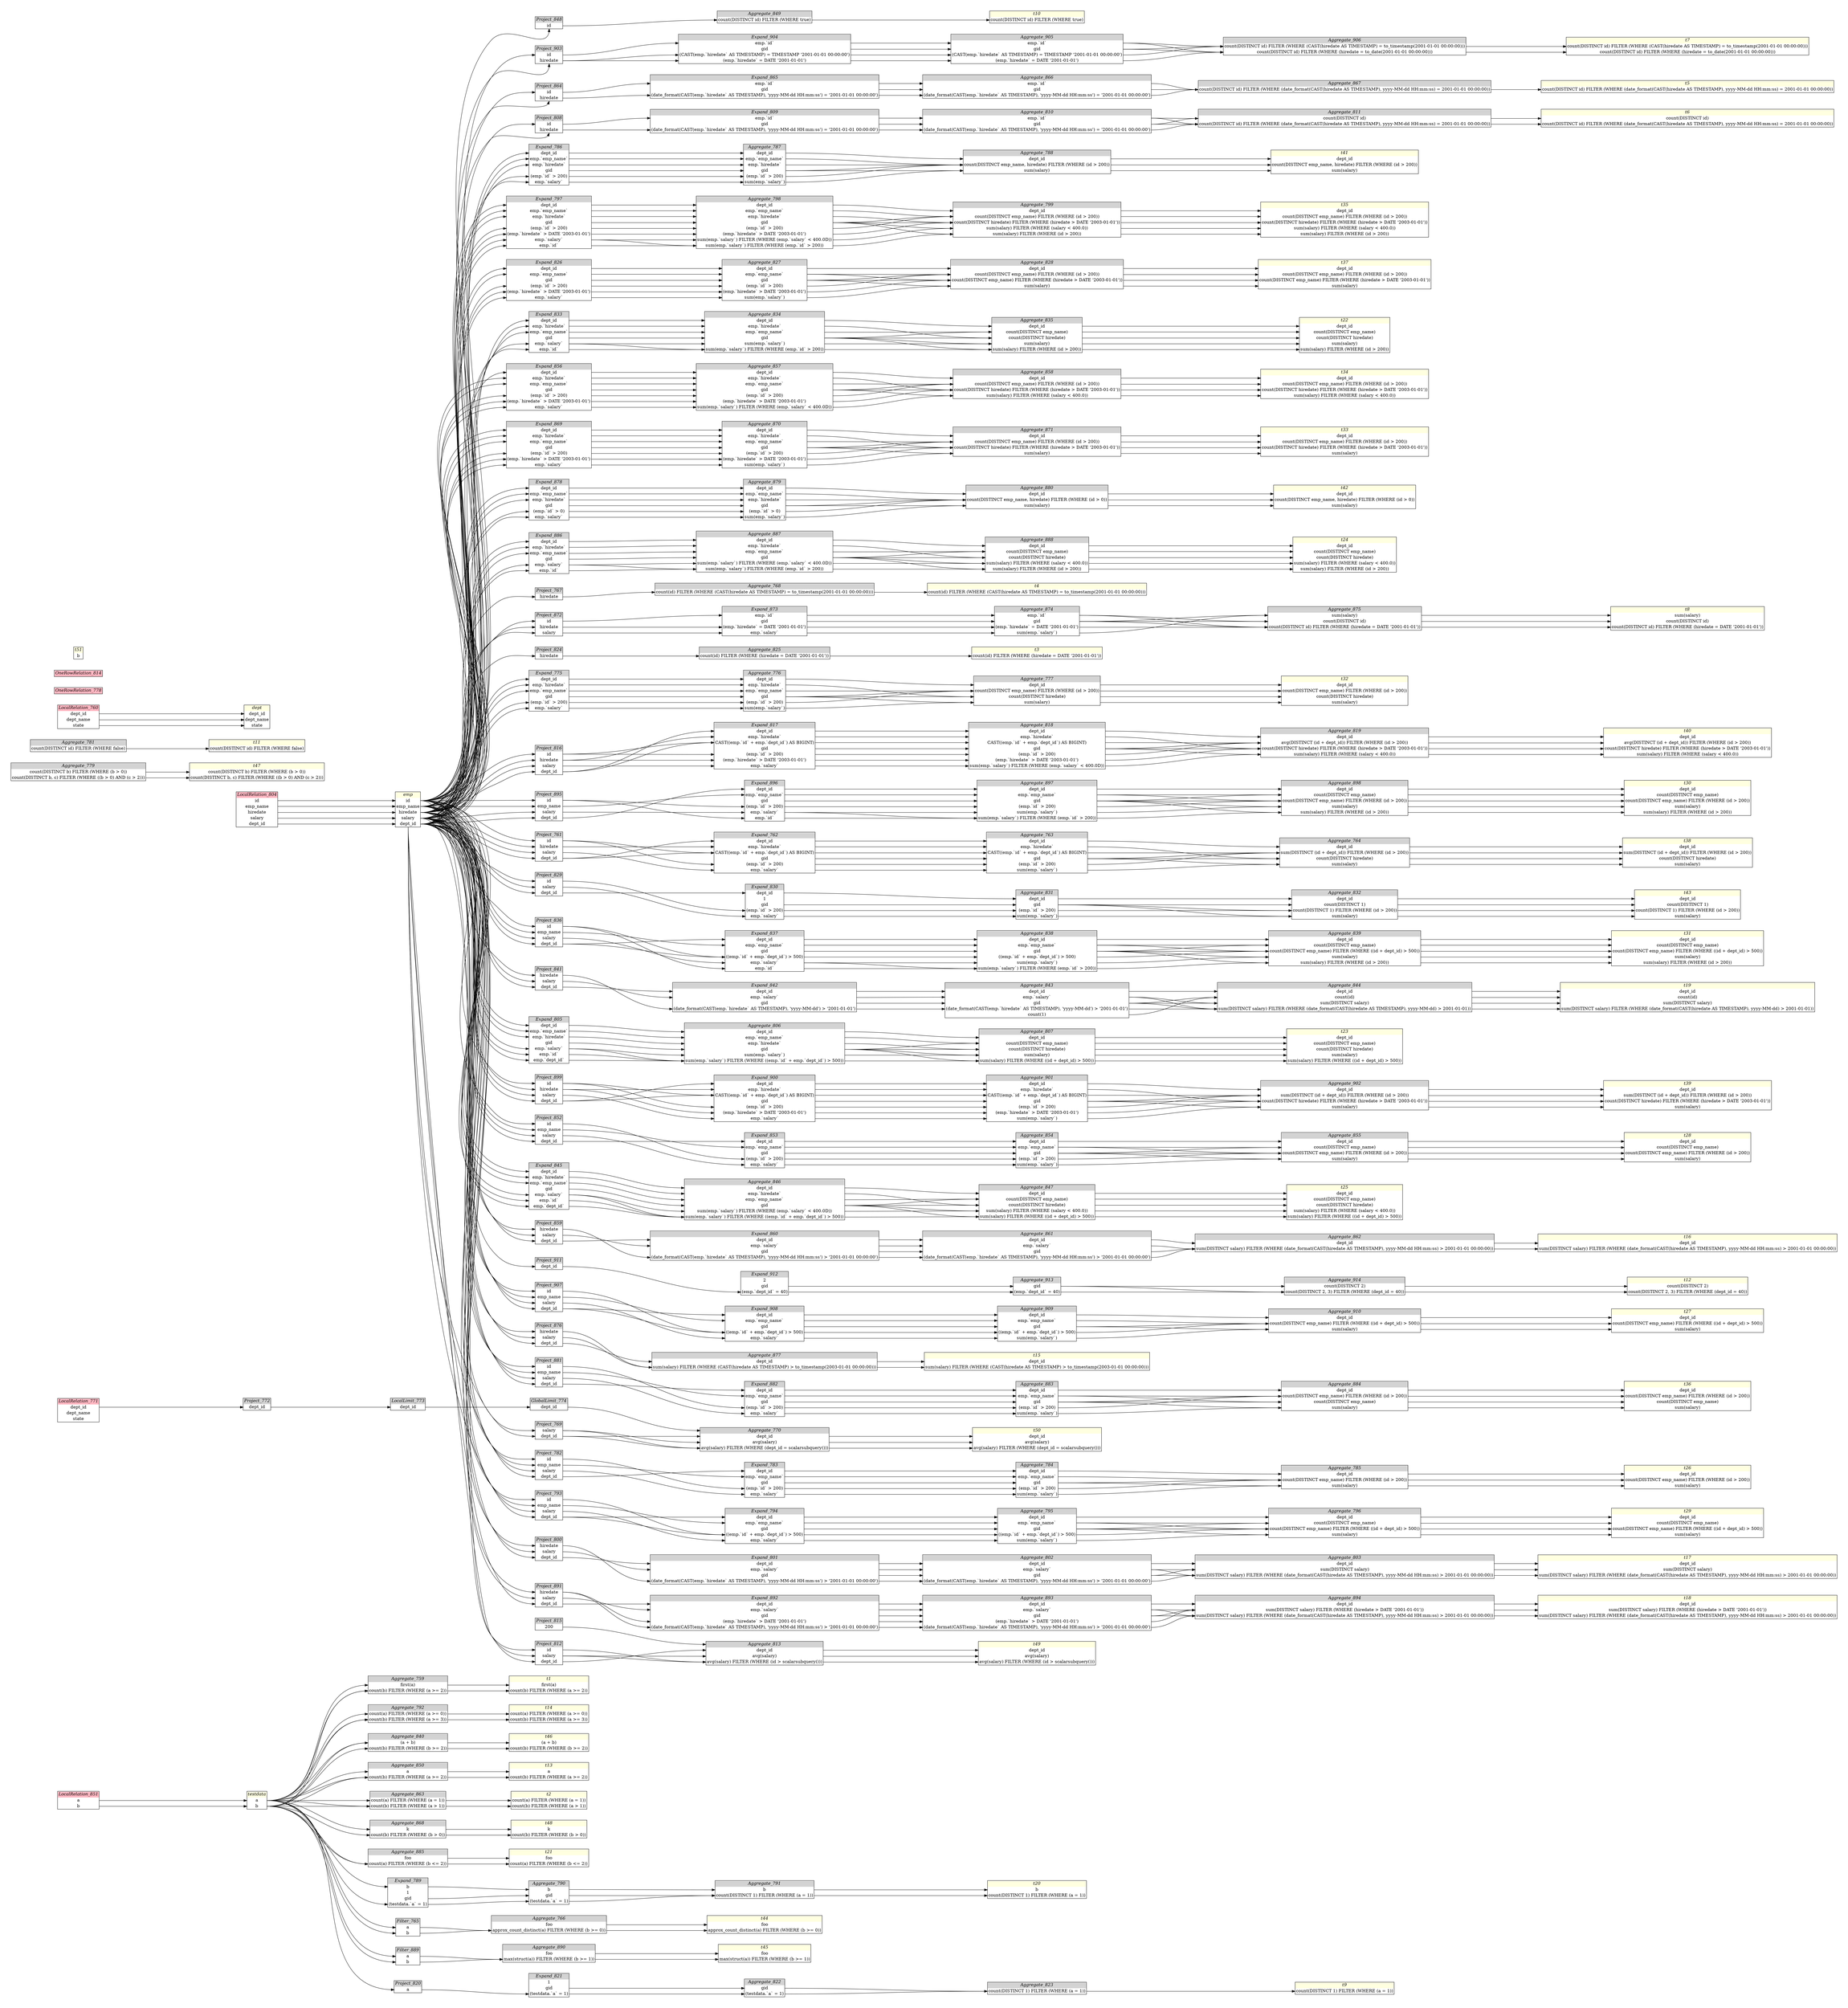 // Automatically generated by SQLFlowTestSuite


digraph {
  graph [pad="0.5", nodesep="0.5", ranksep="2", fontname="Helvetica"];
  node [shape=plain]
  rankdir=LR;

  
"Aggregate_759" [label=<
<table border="1" cellborder="0" cellspacing="0">
  <tr><td bgcolor="lightgray" port="nodeName"><i>Aggregate_759</i></td></tr>
  <tr><td port="0">first(a)</td></tr>
<tr><td port="1">count(b) FILTER (WHERE (a &gt;= 2))</td></tr>
</table>>];
     

"Aggregate_763" [label=<
<table border="1" cellborder="0" cellspacing="0">
  <tr><td bgcolor="lightgray" port="nodeName"><i>Aggregate_763</i></td></tr>
  <tr><td port="0">dept_id</td></tr>
<tr><td port="1">emp.`hiredate`</td></tr>
<tr><td port="2">CAST((emp.`id` + emp.`dept_id`) AS BIGINT)</td></tr>
<tr><td port="3">gid</td></tr>
<tr><td port="4">(emp.`id` &gt; 200)</td></tr>
<tr><td port="5">sum(emp.`salary`)</td></tr>
</table>>];
     

"Aggregate_764" [label=<
<table border="1" cellborder="0" cellspacing="0">
  <tr><td bgcolor="lightgray" port="nodeName"><i>Aggregate_764</i></td></tr>
  <tr><td port="0">dept_id</td></tr>
<tr><td port="1">sum(DISTINCT (id + dept_id)) FILTER (WHERE (id &gt; 200))</td></tr>
<tr><td port="2">count(DISTINCT hiredate)</td></tr>
<tr><td port="3">sum(salary)</td></tr>
</table>>];
     

"Aggregate_766" [label=<
<table border="1" cellborder="0" cellspacing="0">
  <tr><td bgcolor="lightgray" port="nodeName"><i>Aggregate_766</i></td></tr>
  <tr><td port="0">foo</td></tr>
<tr><td port="1">approx_count_distinct(a) FILTER (WHERE (b &gt;= 0))</td></tr>
</table>>];
     

"Aggregate_768" [label=<
<table border="1" cellborder="0" cellspacing="0">
  <tr><td bgcolor="lightgray" port="nodeName"><i>Aggregate_768</i></td></tr>
  <tr><td port="0">count(id) FILTER (WHERE (CAST(hiredate AS TIMESTAMP) = to_timestamp(2001-01-01 00:00:00)))</td></tr>
</table>>];
     

"Aggregate_770" [label=<
<table border="1" cellborder="0" cellspacing="0">
  <tr><td bgcolor="lightgray" port="nodeName"><i>Aggregate_770</i></td></tr>
  <tr><td port="0">dept_id</td></tr>
<tr><td port="1">avg(salary)</td></tr>
<tr><td port="2">avg(salary) FILTER (WHERE (dept_id = scalarsubquery()))</td></tr>
</table>>];
     

"Aggregate_776" [label=<
<table border="1" cellborder="0" cellspacing="0">
  <tr><td bgcolor="lightgray" port="nodeName"><i>Aggregate_776</i></td></tr>
  <tr><td port="0">dept_id</td></tr>
<tr><td port="1">emp.`hiredate`</td></tr>
<tr><td port="2">emp.`emp_name`</td></tr>
<tr><td port="3">gid</td></tr>
<tr><td port="4">(emp.`id` &gt; 200)</td></tr>
<tr><td port="5">sum(emp.`salary`)</td></tr>
</table>>];
     

"Aggregate_777" [label=<
<table border="1" cellborder="0" cellspacing="0">
  <tr><td bgcolor="lightgray" port="nodeName"><i>Aggregate_777</i></td></tr>
  <tr><td port="0">dept_id</td></tr>
<tr><td port="1">count(DISTINCT emp_name) FILTER (WHERE (id &gt; 200))</td></tr>
<tr><td port="2">count(DISTINCT hiredate)</td></tr>
<tr><td port="3">sum(salary)</td></tr>
</table>>];
     

"Aggregate_779" [label=<
<table border="1" cellborder="0" cellspacing="0">
  <tr><td bgcolor="lightgray" port="nodeName"><i>Aggregate_779</i></td></tr>
  <tr><td port="0">count(DISTINCT b) FILTER (WHERE (b &gt; 0))</td></tr>
<tr><td port="1">count(DISTINCT b, c) FILTER (WHERE ((b &gt; 0) AND (c &gt; 2)))</td></tr>
</table>>];
     

"Aggregate_781" [label=<
<table border="1" cellborder="0" cellspacing="0">
  <tr><td bgcolor="lightgray" port="nodeName"><i>Aggregate_781</i></td></tr>
  <tr><td port="0">count(DISTINCT id) FILTER (WHERE false)</td></tr>
</table>>];
     

"Aggregate_784" [label=<
<table border="1" cellborder="0" cellspacing="0">
  <tr><td bgcolor="lightgray" port="nodeName"><i>Aggregate_784</i></td></tr>
  <tr><td port="0">dept_id</td></tr>
<tr><td port="1">emp.`emp_name`</td></tr>
<tr><td port="2">gid</td></tr>
<tr><td port="3">(emp.`id` &gt; 200)</td></tr>
<tr><td port="4">sum(emp.`salary`)</td></tr>
</table>>];
     

"Aggregate_785" [label=<
<table border="1" cellborder="0" cellspacing="0">
  <tr><td bgcolor="lightgray" port="nodeName"><i>Aggregate_785</i></td></tr>
  <tr><td port="0">dept_id</td></tr>
<tr><td port="1">count(DISTINCT emp_name) FILTER (WHERE (id &gt; 200))</td></tr>
<tr><td port="2">sum(salary)</td></tr>
</table>>];
     

"Aggregate_787" [label=<
<table border="1" cellborder="0" cellspacing="0">
  <tr><td bgcolor="lightgray" port="nodeName"><i>Aggregate_787</i></td></tr>
  <tr><td port="0">dept_id</td></tr>
<tr><td port="1">emp.`emp_name`</td></tr>
<tr><td port="2">emp.`hiredate`</td></tr>
<tr><td port="3">gid</td></tr>
<tr><td port="4">(emp.`id` &gt; 200)</td></tr>
<tr><td port="5">sum(emp.`salary`)</td></tr>
</table>>];
     

"Aggregate_788" [label=<
<table border="1" cellborder="0" cellspacing="0">
  <tr><td bgcolor="lightgray" port="nodeName"><i>Aggregate_788</i></td></tr>
  <tr><td port="0">dept_id</td></tr>
<tr><td port="1">count(DISTINCT emp_name, hiredate) FILTER (WHERE (id &gt; 200))</td></tr>
<tr><td port="2">sum(salary)</td></tr>
</table>>];
     

"Aggregate_790" [label=<
<table border="1" cellborder="0" cellspacing="0">
  <tr><td bgcolor="lightgray" port="nodeName"><i>Aggregate_790</i></td></tr>
  <tr><td port="0">b</td></tr>
<tr><td port="1">gid</td></tr>
<tr><td port="2">(testdata.`a` = 1)</td></tr>
</table>>];
     

"Aggregate_791" [label=<
<table border="1" cellborder="0" cellspacing="0">
  <tr><td bgcolor="lightgray" port="nodeName"><i>Aggregate_791</i></td></tr>
  <tr><td port="0">b</td></tr>
<tr><td port="1">count(DISTINCT 1) FILTER (WHERE (a = 1))</td></tr>
</table>>];
     

"Aggregate_792" [label=<
<table border="1" cellborder="0" cellspacing="0">
  <tr><td bgcolor="lightgray" port="nodeName"><i>Aggregate_792</i></td></tr>
  <tr><td port="0">count(a) FILTER (WHERE (a &gt;= 0))</td></tr>
<tr><td port="1">count(b) FILTER (WHERE (a &gt;= 3))</td></tr>
</table>>];
     

"Aggregate_795" [label=<
<table border="1" cellborder="0" cellspacing="0">
  <tr><td bgcolor="lightgray" port="nodeName"><i>Aggregate_795</i></td></tr>
  <tr><td port="0">dept_id</td></tr>
<tr><td port="1">emp.`emp_name`</td></tr>
<tr><td port="2">gid</td></tr>
<tr><td port="3">((emp.`id` + emp.`dept_id`) &gt; 500)</td></tr>
<tr><td port="4">sum(emp.`salary`)</td></tr>
</table>>];
     

"Aggregate_796" [label=<
<table border="1" cellborder="0" cellspacing="0">
  <tr><td bgcolor="lightgray" port="nodeName"><i>Aggregate_796</i></td></tr>
  <tr><td port="0">dept_id</td></tr>
<tr><td port="1">count(DISTINCT emp_name)</td></tr>
<tr><td port="2">count(DISTINCT emp_name) FILTER (WHERE ((id + dept_id) &gt; 500))</td></tr>
<tr><td port="3">sum(salary)</td></tr>
</table>>];
     

"Aggregate_798" [label=<
<table border="1" cellborder="0" cellspacing="0">
  <tr><td bgcolor="lightgray" port="nodeName"><i>Aggregate_798</i></td></tr>
  <tr><td port="0">dept_id</td></tr>
<tr><td port="1">emp.`emp_name`</td></tr>
<tr><td port="2">emp.`hiredate`</td></tr>
<tr><td port="3">gid</td></tr>
<tr><td port="4">(emp.`id` &gt; 200)</td></tr>
<tr><td port="5">(emp.`hiredate` &gt; DATE '2003-01-01')</td></tr>
<tr><td port="6">sum(emp.`salary`) FILTER (WHERE (emp.`salary` &lt; 400.0D))</td></tr>
<tr><td port="7">sum(emp.`salary`) FILTER (WHERE (emp.`id` &gt; 200))</td></tr>
</table>>];
     

"Aggregate_799" [label=<
<table border="1" cellborder="0" cellspacing="0">
  <tr><td bgcolor="lightgray" port="nodeName"><i>Aggregate_799</i></td></tr>
  <tr><td port="0">dept_id</td></tr>
<tr><td port="1">count(DISTINCT emp_name) FILTER (WHERE (id &gt; 200))</td></tr>
<tr><td port="2">count(DISTINCT hiredate) FILTER (WHERE (hiredate &gt; DATE '2003-01-01'))</td></tr>
<tr><td port="3">sum(salary) FILTER (WHERE (salary &lt; 400.0))</td></tr>
<tr><td port="4">sum(salary) FILTER (WHERE (id &gt; 200))</td></tr>
</table>>];
     

"Aggregate_802" [label=<
<table border="1" cellborder="0" cellspacing="0">
  <tr><td bgcolor="lightgray" port="nodeName"><i>Aggregate_802</i></td></tr>
  <tr><td port="0">dept_id</td></tr>
<tr><td port="1">emp.`salary`</td></tr>
<tr><td port="2">gid</td></tr>
<tr><td port="3">(date_format(CAST(emp.`hiredate` AS TIMESTAMP), 'yyyy-MM-dd HH:mm:ss') &gt; '2001-01-01 00:00:00')</td></tr>
</table>>];
     

"Aggregate_803" [label=<
<table border="1" cellborder="0" cellspacing="0">
  <tr><td bgcolor="lightgray" port="nodeName"><i>Aggregate_803</i></td></tr>
  <tr><td port="0">dept_id</td></tr>
<tr><td port="1">sum(DISTINCT salary)</td></tr>
<tr><td port="2">sum(DISTINCT salary) FILTER (WHERE (date_format(CAST(hiredate AS TIMESTAMP), yyyy-MM-dd HH:mm:ss) &gt; 2001-01-01 00:00:00))</td></tr>
</table>>];
     

"Aggregate_806" [label=<
<table border="1" cellborder="0" cellspacing="0">
  <tr><td bgcolor="lightgray" port="nodeName"><i>Aggregate_806</i></td></tr>
  <tr><td port="0">dept_id</td></tr>
<tr><td port="1">emp.`emp_name`</td></tr>
<tr><td port="2">emp.`hiredate`</td></tr>
<tr><td port="3">gid</td></tr>
<tr><td port="4">sum(emp.`salary`)</td></tr>
<tr><td port="5">sum(emp.`salary`) FILTER (WHERE ((emp.`id` + emp.`dept_id`) &gt; 500))</td></tr>
</table>>];
     

"Aggregate_807" [label=<
<table border="1" cellborder="0" cellspacing="0">
  <tr><td bgcolor="lightgray" port="nodeName"><i>Aggregate_807</i></td></tr>
  <tr><td port="0">dept_id</td></tr>
<tr><td port="1">count(DISTINCT emp_name)</td></tr>
<tr><td port="2">count(DISTINCT hiredate)</td></tr>
<tr><td port="3">sum(salary)</td></tr>
<tr><td port="4">sum(salary) FILTER (WHERE ((id + dept_id) &gt; 500))</td></tr>
</table>>];
     

"Aggregate_810" [label=<
<table border="1" cellborder="0" cellspacing="0">
  <tr><td bgcolor="lightgray" port="nodeName"><i>Aggregate_810</i></td></tr>
  <tr><td port="0">emp.`id`</td></tr>
<tr><td port="1">gid</td></tr>
<tr><td port="2">(date_format(CAST(emp.`hiredate` AS TIMESTAMP), 'yyyy-MM-dd HH:mm:ss') = '2001-01-01 00:00:00')</td></tr>
</table>>];
     

"Aggregate_811" [label=<
<table border="1" cellborder="0" cellspacing="0">
  <tr><td bgcolor="lightgray" port="nodeName"><i>Aggregate_811</i></td></tr>
  <tr><td port="0">count(DISTINCT id)</td></tr>
<tr><td port="1">count(DISTINCT id) FILTER (WHERE (date_format(CAST(hiredate AS TIMESTAMP), yyyy-MM-dd HH:mm:ss) = 2001-01-01 00:00:00))</td></tr>
</table>>];
     

"Aggregate_813" [label=<
<table border="1" cellborder="0" cellspacing="0">
  <tr><td bgcolor="lightgray" port="nodeName"><i>Aggregate_813</i></td></tr>
  <tr><td port="0">dept_id</td></tr>
<tr><td port="1">avg(salary)</td></tr>
<tr><td port="2">avg(salary) FILTER (WHERE (id &gt; scalarsubquery()))</td></tr>
</table>>];
     

"Aggregate_818" [label=<
<table border="1" cellborder="0" cellspacing="0">
  <tr><td bgcolor="lightgray" port="nodeName"><i>Aggregate_818</i></td></tr>
  <tr><td port="0">dept_id</td></tr>
<tr><td port="1">emp.`hiredate`</td></tr>
<tr><td port="2">CAST((emp.`id` + emp.`dept_id`) AS BIGINT)</td></tr>
<tr><td port="3">gid</td></tr>
<tr><td port="4">(emp.`id` &gt; 200)</td></tr>
<tr><td port="5">(emp.`hiredate` &gt; DATE '2003-01-01')</td></tr>
<tr><td port="6">sum(emp.`salary`) FILTER (WHERE (emp.`salary` &lt; 400.0D))</td></tr>
</table>>];
     

"Aggregate_819" [label=<
<table border="1" cellborder="0" cellspacing="0">
  <tr><td bgcolor="lightgray" port="nodeName"><i>Aggregate_819</i></td></tr>
  <tr><td port="0">dept_id</td></tr>
<tr><td port="1">avg(DISTINCT (id + dept_id)) FILTER (WHERE (id &gt; 200))</td></tr>
<tr><td port="2">count(DISTINCT hiredate) FILTER (WHERE (hiredate &gt; DATE '2003-01-01'))</td></tr>
<tr><td port="3">sum(salary) FILTER (WHERE (salary &lt; 400.0))</td></tr>
</table>>];
     

"Aggregate_822" [label=<
<table border="1" cellborder="0" cellspacing="0">
  <tr><td bgcolor="lightgray" port="nodeName"><i>Aggregate_822</i></td></tr>
  <tr><td port="0">gid</td></tr>
<tr><td port="1">(testdata.`a` = 1)</td></tr>
</table>>];
     

"Aggregate_823" [label=<
<table border="1" cellborder="0" cellspacing="0">
  <tr><td bgcolor="lightgray" port="nodeName"><i>Aggregate_823</i></td></tr>
  <tr><td port="0">count(DISTINCT 1) FILTER (WHERE (a = 1))</td></tr>
</table>>];
     

"Aggregate_825" [label=<
<table border="1" cellborder="0" cellspacing="0">
  <tr><td bgcolor="lightgray" port="nodeName"><i>Aggregate_825</i></td></tr>
  <tr><td port="0">count(id) FILTER (WHERE (hiredate = DATE '2001-01-01'))</td></tr>
</table>>];
     

"Aggregate_827" [label=<
<table border="1" cellborder="0" cellspacing="0">
  <tr><td bgcolor="lightgray" port="nodeName"><i>Aggregate_827</i></td></tr>
  <tr><td port="0">dept_id</td></tr>
<tr><td port="1">emp.`emp_name`</td></tr>
<tr><td port="2">gid</td></tr>
<tr><td port="3">(emp.`id` &gt; 200)</td></tr>
<tr><td port="4">(emp.`hiredate` &gt; DATE '2003-01-01')</td></tr>
<tr><td port="5">sum(emp.`salary`)</td></tr>
</table>>];
     

"Aggregate_828" [label=<
<table border="1" cellborder="0" cellspacing="0">
  <tr><td bgcolor="lightgray" port="nodeName"><i>Aggregate_828</i></td></tr>
  <tr><td port="0">dept_id</td></tr>
<tr><td port="1">count(DISTINCT emp_name) FILTER (WHERE (id &gt; 200))</td></tr>
<tr><td port="2">count(DISTINCT emp_name) FILTER (WHERE (hiredate &gt; DATE '2003-01-01'))</td></tr>
<tr><td port="3">sum(salary)</td></tr>
</table>>];
     

"Aggregate_831" [label=<
<table border="1" cellborder="0" cellspacing="0">
  <tr><td bgcolor="lightgray" port="nodeName"><i>Aggregate_831</i></td></tr>
  <tr><td port="0">dept_id</td></tr>
<tr><td port="1">gid</td></tr>
<tr><td port="2">(emp.`id` &gt; 200)</td></tr>
<tr><td port="3">sum(emp.`salary`)</td></tr>
</table>>];
     

"Aggregate_832" [label=<
<table border="1" cellborder="0" cellspacing="0">
  <tr><td bgcolor="lightgray" port="nodeName"><i>Aggregate_832</i></td></tr>
  <tr><td port="0">dept_id</td></tr>
<tr><td port="1">count(DISTINCT 1)</td></tr>
<tr><td port="2">count(DISTINCT 1) FILTER (WHERE (id &gt; 200))</td></tr>
<tr><td port="3">sum(salary)</td></tr>
</table>>];
     

"Aggregate_834" [label=<
<table border="1" cellborder="0" cellspacing="0">
  <tr><td bgcolor="lightgray" port="nodeName"><i>Aggregate_834</i></td></tr>
  <tr><td port="0">dept_id</td></tr>
<tr><td port="1">emp.`hiredate`</td></tr>
<tr><td port="2">emp.`emp_name`</td></tr>
<tr><td port="3">gid</td></tr>
<tr><td port="4">sum(emp.`salary`)</td></tr>
<tr><td port="5">sum(emp.`salary`) FILTER (WHERE (emp.`id` &gt; 200))</td></tr>
</table>>];
     

"Aggregate_835" [label=<
<table border="1" cellborder="0" cellspacing="0">
  <tr><td bgcolor="lightgray" port="nodeName"><i>Aggregate_835</i></td></tr>
  <tr><td port="0">dept_id</td></tr>
<tr><td port="1">count(DISTINCT emp_name)</td></tr>
<tr><td port="2">count(DISTINCT hiredate)</td></tr>
<tr><td port="3">sum(salary)</td></tr>
<tr><td port="4">sum(salary) FILTER (WHERE (id &gt; 200))</td></tr>
</table>>];
     

"Aggregate_838" [label=<
<table border="1" cellborder="0" cellspacing="0">
  <tr><td bgcolor="lightgray" port="nodeName"><i>Aggregate_838</i></td></tr>
  <tr><td port="0">dept_id</td></tr>
<tr><td port="1">emp.`emp_name`</td></tr>
<tr><td port="2">gid</td></tr>
<tr><td port="3">((emp.`id` + emp.`dept_id`) &gt; 500)</td></tr>
<tr><td port="4">sum(emp.`salary`)</td></tr>
<tr><td port="5">sum(emp.`salary`) FILTER (WHERE (emp.`id` &gt; 200))</td></tr>
</table>>];
     

"Aggregate_839" [label=<
<table border="1" cellborder="0" cellspacing="0">
  <tr><td bgcolor="lightgray" port="nodeName"><i>Aggregate_839</i></td></tr>
  <tr><td port="0">dept_id</td></tr>
<tr><td port="1">count(DISTINCT emp_name)</td></tr>
<tr><td port="2">count(DISTINCT emp_name) FILTER (WHERE ((id + dept_id) &gt; 500))</td></tr>
<tr><td port="3">sum(salary)</td></tr>
<tr><td port="4">sum(salary) FILTER (WHERE (id &gt; 200))</td></tr>
</table>>];
     

"Aggregate_840" [label=<
<table border="1" cellborder="0" cellspacing="0">
  <tr><td bgcolor="lightgray" port="nodeName"><i>Aggregate_840</i></td></tr>
  <tr><td port="0">(a + b)</td></tr>
<tr><td port="1">count(b) FILTER (WHERE (b &gt;= 2))</td></tr>
</table>>];
     

"Aggregate_843" [label=<
<table border="1" cellborder="0" cellspacing="0">
  <tr><td bgcolor="lightgray" port="nodeName"><i>Aggregate_843</i></td></tr>
  <tr><td port="0">dept_id</td></tr>
<tr><td port="1">emp.`salary`</td></tr>
<tr><td port="2">gid</td></tr>
<tr><td port="3">(date_format(CAST(emp.`hiredate` AS TIMESTAMP), 'yyyy-MM-dd') &gt; '2001-01-01')</td></tr>
<tr><td port="4">count(1)</td></tr>
</table>>];
     

"Aggregate_844" [label=<
<table border="1" cellborder="0" cellspacing="0">
  <tr><td bgcolor="lightgray" port="nodeName"><i>Aggregate_844</i></td></tr>
  <tr><td port="0">dept_id</td></tr>
<tr><td port="1">count(id)</td></tr>
<tr><td port="2">sum(DISTINCT salary)</td></tr>
<tr><td port="3">sum(DISTINCT salary) FILTER (WHERE (date_format(CAST(hiredate AS TIMESTAMP), yyyy-MM-dd) &gt; 2001-01-01))</td></tr>
</table>>];
     

"Aggregate_846" [label=<
<table border="1" cellborder="0" cellspacing="0">
  <tr><td bgcolor="lightgray" port="nodeName"><i>Aggregate_846</i></td></tr>
  <tr><td port="0">dept_id</td></tr>
<tr><td port="1">emp.`hiredate`</td></tr>
<tr><td port="2">emp.`emp_name`</td></tr>
<tr><td port="3">gid</td></tr>
<tr><td port="4">sum(emp.`salary`) FILTER (WHERE (emp.`salary` &lt; 400.0D))</td></tr>
<tr><td port="5">sum(emp.`salary`) FILTER (WHERE ((emp.`id` + emp.`dept_id`) &gt; 500))</td></tr>
</table>>];
     

"Aggregate_847" [label=<
<table border="1" cellborder="0" cellspacing="0">
  <tr><td bgcolor="lightgray" port="nodeName"><i>Aggregate_847</i></td></tr>
  <tr><td port="0">dept_id</td></tr>
<tr><td port="1">count(DISTINCT emp_name)</td></tr>
<tr><td port="2">count(DISTINCT hiredate)</td></tr>
<tr><td port="3">sum(salary) FILTER (WHERE (salary &lt; 400.0))</td></tr>
<tr><td port="4">sum(salary) FILTER (WHERE ((id + dept_id) &gt; 500))</td></tr>
</table>>];
     

"Aggregate_849" [label=<
<table border="1" cellborder="0" cellspacing="0">
  <tr><td bgcolor="lightgray" port="nodeName"><i>Aggregate_849</i></td></tr>
  <tr><td port="0">count(DISTINCT id) FILTER (WHERE true)</td></tr>
</table>>];
     

"Aggregate_850" [label=<
<table border="1" cellborder="0" cellspacing="0">
  <tr><td bgcolor="lightgray" port="nodeName"><i>Aggregate_850</i></td></tr>
  <tr><td port="0">a</td></tr>
<tr><td port="1">count(b) FILTER (WHERE (a &gt;= 2))</td></tr>
</table>>];
     

"Aggregate_854" [label=<
<table border="1" cellborder="0" cellspacing="0">
  <tr><td bgcolor="lightgray" port="nodeName"><i>Aggregate_854</i></td></tr>
  <tr><td port="0">dept_id</td></tr>
<tr><td port="1">emp.`emp_name`</td></tr>
<tr><td port="2">gid</td></tr>
<tr><td port="3">(emp.`id` &gt; 200)</td></tr>
<tr><td port="4">sum(emp.`salary`)</td></tr>
</table>>];
     

"Aggregate_855" [label=<
<table border="1" cellborder="0" cellspacing="0">
  <tr><td bgcolor="lightgray" port="nodeName"><i>Aggregate_855</i></td></tr>
  <tr><td port="0">dept_id</td></tr>
<tr><td port="1">count(DISTINCT emp_name)</td></tr>
<tr><td port="2">count(DISTINCT emp_name) FILTER (WHERE (id &gt; 200))</td></tr>
<tr><td port="3">sum(salary)</td></tr>
</table>>];
     

"Aggregate_857" [label=<
<table border="1" cellborder="0" cellspacing="0">
  <tr><td bgcolor="lightgray" port="nodeName"><i>Aggregate_857</i></td></tr>
  <tr><td port="0">dept_id</td></tr>
<tr><td port="1">emp.`hiredate`</td></tr>
<tr><td port="2">emp.`emp_name`</td></tr>
<tr><td port="3">gid</td></tr>
<tr><td port="4">(emp.`id` &gt; 200)</td></tr>
<tr><td port="5">(emp.`hiredate` &gt; DATE '2003-01-01')</td></tr>
<tr><td port="6">sum(emp.`salary`) FILTER (WHERE (emp.`salary` &lt; 400.0D))</td></tr>
</table>>];
     

"Aggregate_858" [label=<
<table border="1" cellborder="0" cellspacing="0">
  <tr><td bgcolor="lightgray" port="nodeName"><i>Aggregate_858</i></td></tr>
  <tr><td port="0">dept_id</td></tr>
<tr><td port="1">count(DISTINCT emp_name) FILTER (WHERE (id &gt; 200))</td></tr>
<tr><td port="2">count(DISTINCT hiredate) FILTER (WHERE (hiredate &gt; DATE '2003-01-01'))</td></tr>
<tr><td port="3">sum(salary) FILTER (WHERE (salary &lt; 400.0))</td></tr>
</table>>];
     

"Aggregate_861" [label=<
<table border="1" cellborder="0" cellspacing="0">
  <tr><td bgcolor="lightgray" port="nodeName"><i>Aggregate_861</i></td></tr>
  <tr><td port="0">dept_id</td></tr>
<tr><td port="1">emp.`salary`</td></tr>
<tr><td port="2">gid</td></tr>
<tr><td port="3">(date_format(CAST(emp.`hiredate` AS TIMESTAMP), 'yyyy-MM-dd HH:mm:ss') &gt; '2001-01-01 00:00:00')</td></tr>
</table>>];
     

"Aggregate_862" [label=<
<table border="1" cellborder="0" cellspacing="0">
  <tr><td bgcolor="lightgray" port="nodeName"><i>Aggregate_862</i></td></tr>
  <tr><td port="0">dept_id</td></tr>
<tr><td port="1">sum(DISTINCT salary) FILTER (WHERE (date_format(CAST(hiredate AS TIMESTAMP), yyyy-MM-dd HH:mm:ss) &gt; 2001-01-01 00:00:00))</td></tr>
</table>>];
     

"Aggregate_863" [label=<
<table border="1" cellborder="0" cellspacing="0">
  <tr><td bgcolor="lightgray" port="nodeName"><i>Aggregate_863</i></td></tr>
  <tr><td port="0">count(a) FILTER (WHERE (a = 1))</td></tr>
<tr><td port="1">count(b) FILTER (WHERE (a &gt; 1))</td></tr>
</table>>];
     

"Aggregate_866" [label=<
<table border="1" cellborder="0" cellspacing="0">
  <tr><td bgcolor="lightgray" port="nodeName"><i>Aggregate_866</i></td></tr>
  <tr><td port="0">emp.`id`</td></tr>
<tr><td port="1">gid</td></tr>
<tr><td port="2">(date_format(CAST(emp.`hiredate` AS TIMESTAMP), 'yyyy-MM-dd HH:mm:ss') = '2001-01-01 00:00:00')</td></tr>
</table>>];
     

"Aggregate_867" [label=<
<table border="1" cellborder="0" cellspacing="0">
  <tr><td bgcolor="lightgray" port="nodeName"><i>Aggregate_867</i></td></tr>
  <tr><td port="0">count(DISTINCT id) FILTER (WHERE (date_format(CAST(hiredate AS TIMESTAMP), yyyy-MM-dd HH:mm:ss) = 2001-01-01 00:00:00))</td></tr>
</table>>];
     

"Aggregate_868" [label=<
<table border="1" cellborder="0" cellspacing="0">
  <tr><td bgcolor="lightgray" port="nodeName"><i>Aggregate_868</i></td></tr>
  <tr><td port="0">k</td></tr>
<tr><td port="1">count(b) FILTER (WHERE (b &gt; 0))</td></tr>
</table>>];
     

"Aggregate_870" [label=<
<table border="1" cellborder="0" cellspacing="0">
  <tr><td bgcolor="lightgray" port="nodeName"><i>Aggregate_870</i></td></tr>
  <tr><td port="0">dept_id</td></tr>
<tr><td port="1">emp.`hiredate`</td></tr>
<tr><td port="2">emp.`emp_name`</td></tr>
<tr><td port="3">gid</td></tr>
<tr><td port="4">(emp.`id` &gt; 200)</td></tr>
<tr><td port="5">(emp.`hiredate` &gt; DATE '2003-01-01')</td></tr>
<tr><td port="6">sum(emp.`salary`)</td></tr>
</table>>];
     

"Aggregate_871" [label=<
<table border="1" cellborder="0" cellspacing="0">
  <tr><td bgcolor="lightgray" port="nodeName"><i>Aggregate_871</i></td></tr>
  <tr><td port="0">dept_id</td></tr>
<tr><td port="1">count(DISTINCT emp_name) FILTER (WHERE (id &gt; 200))</td></tr>
<tr><td port="2">count(DISTINCT hiredate) FILTER (WHERE (hiredate &gt; DATE '2003-01-01'))</td></tr>
<tr><td port="3">sum(salary)</td></tr>
</table>>];
     

"Aggregate_874" [label=<
<table border="1" cellborder="0" cellspacing="0">
  <tr><td bgcolor="lightgray" port="nodeName"><i>Aggregate_874</i></td></tr>
  <tr><td port="0">emp.`id`</td></tr>
<tr><td port="1">gid</td></tr>
<tr><td port="2">(emp.`hiredate` = DATE '2001-01-01')</td></tr>
<tr><td port="3">sum(emp.`salary`)</td></tr>
</table>>];
     

"Aggregate_875" [label=<
<table border="1" cellborder="0" cellspacing="0">
  <tr><td bgcolor="lightgray" port="nodeName"><i>Aggregate_875</i></td></tr>
  <tr><td port="0">sum(salary)</td></tr>
<tr><td port="1">count(DISTINCT id)</td></tr>
<tr><td port="2">count(DISTINCT id) FILTER (WHERE (hiredate = DATE '2001-01-01'))</td></tr>
</table>>];
     

"Aggregate_877" [label=<
<table border="1" cellborder="0" cellspacing="0">
  <tr><td bgcolor="lightgray" port="nodeName"><i>Aggregate_877</i></td></tr>
  <tr><td port="0">dept_id</td></tr>
<tr><td port="1">sum(salary) FILTER (WHERE (CAST(hiredate AS TIMESTAMP) &gt; to_timestamp(2003-01-01 00:00:00)))</td></tr>
</table>>];
     

"Aggregate_879" [label=<
<table border="1" cellborder="0" cellspacing="0">
  <tr><td bgcolor="lightgray" port="nodeName"><i>Aggregate_879</i></td></tr>
  <tr><td port="0">dept_id</td></tr>
<tr><td port="1">emp.`emp_name`</td></tr>
<tr><td port="2">emp.`hiredate`</td></tr>
<tr><td port="3">gid</td></tr>
<tr><td port="4">(emp.`id` &gt; 0)</td></tr>
<tr><td port="5">sum(emp.`salary`)</td></tr>
</table>>];
     

"Aggregate_880" [label=<
<table border="1" cellborder="0" cellspacing="0">
  <tr><td bgcolor="lightgray" port="nodeName"><i>Aggregate_880</i></td></tr>
  <tr><td port="0">dept_id</td></tr>
<tr><td port="1">count(DISTINCT emp_name, hiredate) FILTER (WHERE (id &gt; 0))</td></tr>
<tr><td port="2">sum(salary)</td></tr>
</table>>];
     

"Aggregate_883" [label=<
<table border="1" cellborder="0" cellspacing="0">
  <tr><td bgcolor="lightgray" port="nodeName"><i>Aggregate_883</i></td></tr>
  <tr><td port="0">dept_id</td></tr>
<tr><td port="1">emp.`emp_name`</td></tr>
<tr><td port="2">gid</td></tr>
<tr><td port="3">(emp.`id` &gt; 200)</td></tr>
<tr><td port="4">sum(emp.`salary`)</td></tr>
</table>>];
     

"Aggregate_884" [label=<
<table border="1" cellborder="0" cellspacing="0">
  <tr><td bgcolor="lightgray" port="nodeName"><i>Aggregate_884</i></td></tr>
  <tr><td port="0">dept_id</td></tr>
<tr><td port="1">count(DISTINCT emp_name) FILTER (WHERE (id &gt; 200))</td></tr>
<tr><td port="2">count(DISTINCT emp_name)</td></tr>
<tr><td port="3">sum(salary)</td></tr>
</table>>];
     

"Aggregate_885" [label=<
<table border="1" cellborder="0" cellspacing="0">
  <tr><td bgcolor="lightgray" port="nodeName"><i>Aggregate_885</i></td></tr>
  <tr><td port="0">foo</td></tr>
<tr><td port="1">count(a) FILTER (WHERE (b &lt;= 2))</td></tr>
</table>>];
     

"Aggregate_887" [label=<
<table border="1" cellborder="0" cellspacing="0">
  <tr><td bgcolor="lightgray" port="nodeName"><i>Aggregate_887</i></td></tr>
  <tr><td port="0">dept_id</td></tr>
<tr><td port="1">emp.`hiredate`</td></tr>
<tr><td port="2">emp.`emp_name`</td></tr>
<tr><td port="3">gid</td></tr>
<tr><td port="4">sum(emp.`salary`) FILTER (WHERE (emp.`salary` &lt; 400.0D))</td></tr>
<tr><td port="5">sum(emp.`salary`) FILTER (WHERE (emp.`id` &gt; 200))</td></tr>
</table>>];
     

"Aggregate_888" [label=<
<table border="1" cellborder="0" cellspacing="0">
  <tr><td bgcolor="lightgray" port="nodeName"><i>Aggregate_888</i></td></tr>
  <tr><td port="0">dept_id</td></tr>
<tr><td port="1">count(DISTINCT emp_name)</td></tr>
<tr><td port="2">count(DISTINCT hiredate)</td></tr>
<tr><td port="3">sum(salary) FILTER (WHERE (salary &lt; 400.0))</td></tr>
<tr><td port="4">sum(salary) FILTER (WHERE (id &gt; 200))</td></tr>
</table>>];
     

"Aggregate_890" [label=<
<table border="1" cellborder="0" cellspacing="0">
  <tr><td bgcolor="lightgray" port="nodeName"><i>Aggregate_890</i></td></tr>
  <tr><td port="0">foo</td></tr>
<tr><td port="1">max(struct(a)) FILTER (WHERE (b &gt;= 1))</td></tr>
</table>>];
     

"Aggregate_893" [label=<
<table border="1" cellborder="0" cellspacing="0">
  <tr><td bgcolor="lightgray" port="nodeName"><i>Aggregate_893</i></td></tr>
  <tr><td port="0">dept_id</td></tr>
<tr><td port="1">emp.`salary`</td></tr>
<tr><td port="2">gid</td></tr>
<tr><td port="3">(emp.`hiredate` &gt; DATE '2001-01-01')</td></tr>
<tr><td port="4">(date_format(CAST(emp.`hiredate` AS TIMESTAMP), 'yyyy-MM-dd HH:mm:ss') &gt; '2001-01-01 00:00:00')</td></tr>
</table>>];
     

"Aggregate_894" [label=<
<table border="1" cellborder="0" cellspacing="0">
  <tr><td bgcolor="lightgray" port="nodeName"><i>Aggregate_894</i></td></tr>
  <tr><td port="0">dept_id</td></tr>
<tr><td port="1">sum(DISTINCT salary) FILTER (WHERE (hiredate &gt; DATE '2001-01-01'))</td></tr>
<tr><td port="2">sum(DISTINCT salary) FILTER (WHERE (date_format(CAST(hiredate AS TIMESTAMP), yyyy-MM-dd HH:mm:ss) &gt; 2001-01-01 00:00:00))</td></tr>
</table>>];
     

"Aggregate_897" [label=<
<table border="1" cellborder="0" cellspacing="0">
  <tr><td bgcolor="lightgray" port="nodeName"><i>Aggregate_897</i></td></tr>
  <tr><td port="0">dept_id</td></tr>
<tr><td port="1">emp.`emp_name`</td></tr>
<tr><td port="2">gid</td></tr>
<tr><td port="3">(emp.`id` &gt; 200)</td></tr>
<tr><td port="4">sum(emp.`salary`)</td></tr>
<tr><td port="5">sum(emp.`salary`) FILTER (WHERE (emp.`id` &gt; 200))</td></tr>
</table>>];
     

"Aggregate_898" [label=<
<table border="1" cellborder="0" cellspacing="0">
  <tr><td bgcolor="lightgray" port="nodeName"><i>Aggregate_898</i></td></tr>
  <tr><td port="0">dept_id</td></tr>
<tr><td port="1">count(DISTINCT emp_name)</td></tr>
<tr><td port="2">count(DISTINCT emp_name) FILTER (WHERE (id &gt; 200))</td></tr>
<tr><td port="3">sum(salary)</td></tr>
<tr><td port="4">sum(salary) FILTER (WHERE (id &gt; 200))</td></tr>
</table>>];
     

"Aggregate_901" [label=<
<table border="1" cellborder="0" cellspacing="0">
  <tr><td bgcolor="lightgray" port="nodeName"><i>Aggregate_901</i></td></tr>
  <tr><td port="0">dept_id</td></tr>
<tr><td port="1">emp.`hiredate`</td></tr>
<tr><td port="2">CAST((emp.`id` + emp.`dept_id`) AS BIGINT)</td></tr>
<tr><td port="3">gid</td></tr>
<tr><td port="4">(emp.`id` &gt; 200)</td></tr>
<tr><td port="5">(emp.`hiredate` &gt; DATE '2003-01-01')</td></tr>
<tr><td port="6">sum(emp.`salary`)</td></tr>
</table>>];
     

"Aggregate_902" [label=<
<table border="1" cellborder="0" cellspacing="0">
  <tr><td bgcolor="lightgray" port="nodeName"><i>Aggregate_902</i></td></tr>
  <tr><td port="0">dept_id</td></tr>
<tr><td port="1">sum(DISTINCT (id + dept_id)) FILTER (WHERE (id &gt; 200))</td></tr>
<tr><td port="2">count(DISTINCT hiredate) FILTER (WHERE (hiredate &gt; DATE '2003-01-01'))</td></tr>
<tr><td port="3">sum(salary)</td></tr>
</table>>];
     

"Aggregate_905" [label=<
<table border="1" cellborder="0" cellspacing="0">
  <tr><td bgcolor="lightgray" port="nodeName"><i>Aggregate_905</i></td></tr>
  <tr><td port="0">emp.`id`</td></tr>
<tr><td port="1">gid</td></tr>
<tr><td port="2">(CAST(emp.`hiredate` AS TIMESTAMP) = TIMESTAMP '2001-01-01 00:00:00')</td></tr>
<tr><td port="3">(emp.`hiredate` = DATE '2001-01-01')</td></tr>
</table>>];
     

"Aggregate_906" [label=<
<table border="1" cellborder="0" cellspacing="0">
  <tr><td bgcolor="lightgray" port="nodeName"><i>Aggregate_906</i></td></tr>
  <tr><td port="0">count(DISTINCT id) FILTER (WHERE (CAST(hiredate AS TIMESTAMP) = to_timestamp(2001-01-01 00:00:00)))</td></tr>
<tr><td port="1">count(DISTINCT id) FILTER (WHERE (hiredate = to_date(2001-01-01 00:00:00)))</td></tr>
</table>>];
     

"Aggregate_909" [label=<
<table border="1" cellborder="0" cellspacing="0">
  <tr><td bgcolor="lightgray" port="nodeName"><i>Aggregate_909</i></td></tr>
  <tr><td port="0">dept_id</td></tr>
<tr><td port="1">emp.`emp_name`</td></tr>
<tr><td port="2">gid</td></tr>
<tr><td port="3">((emp.`id` + emp.`dept_id`) &gt; 500)</td></tr>
<tr><td port="4">sum(emp.`salary`)</td></tr>
</table>>];
     

"Aggregate_910" [label=<
<table border="1" cellborder="0" cellspacing="0">
  <tr><td bgcolor="lightgray" port="nodeName"><i>Aggregate_910</i></td></tr>
  <tr><td port="0">dept_id</td></tr>
<tr><td port="1">count(DISTINCT emp_name) FILTER (WHERE ((id + dept_id) &gt; 500))</td></tr>
<tr><td port="2">sum(salary)</td></tr>
</table>>];
     

"Aggregate_913" [label=<
<table border="1" cellborder="0" cellspacing="0">
  <tr><td bgcolor="lightgray" port="nodeName"><i>Aggregate_913</i></td></tr>
  <tr><td port="0">gid</td></tr>
<tr><td port="1">(emp.`dept_id` = 40)</td></tr>
</table>>];
     

"Aggregate_914" [label=<
<table border="1" cellborder="0" cellspacing="0">
  <tr><td bgcolor="lightgray" port="nodeName"><i>Aggregate_914</i></td></tr>
  <tr><td port="0">count(DISTINCT 2)</td></tr>
<tr><td port="1">count(DISTINCT 2, 3) FILTER (WHERE (dept_id = 40))</td></tr>
</table>>];
     

"Expand_762" [label=<
<table border="1" cellborder="0" cellspacing="0">
  <tr><td bgcolor="lightgray" port="nodeName"><i>Expand_762</i></td></tr>
  <tr><td port="0">dept_id</td></tr>
<tr><td port="1">emp.`hiredate`</td></tr>
<tr><td port="2">CAST((emp.`id` + emp.`dept_id`) AS BIGINT)</td></tr>
<tr><td port="3">gid</td></tr>
<tr><td port="4">(emp.`id` &gt; 200)</td></tr>
<tr><td port="5">emp.`salary`</td></tr>
</table>>];
     

"Expand_775" [label=<
<table border="1" cellborder="0" cellspacing="0">
  <tr><td bgcolor="lightgray" port="nodeName"><i>Expand_775</i></td></tr>
  <tr><td port="0">dept_id</td></tr>
<tr><td port="1">emp.`hiredate`</td></tr>
<tr><td port="2">emp.`emp_name`</td></tr>
<tr><td port="3">gid</td></tr>
<tr><td port="4">(emp.`id` &gt; 200)</td></tr>
<tr><td port="5">emp.`salary`</td></tr>
</table>>];
     

"Expand_783" [label=<
<table border="1" cellborder="0" cellspacing="0">
  <tr><td bgcolor="lightgray" port="nodeName"><i>Expand_783</i></td></tr>
  <tr><td port="0">dept_id</td></tr>
<tr><td port="1">emp.`emp_name`</td></tr>
<tr><td port="2">gid</td></tr>
<tr><td port="3">(emp.`id` &gt; 200)</td></tr>
<tr><td port="4">emp.`salary`</td></tr>
</table>>];
     

"Expand_786" [label=<
<table border="1" cellborder="0" cellspacing="0">
  <tr><td bgcolor="lightgray" port="nodeName"><i>Expand_786</i></td></tr>
  <tr><td port="0">dept_id</td></tr>
<tr><td port="1">emp.`emp_name`</td></tr>
<tr><td port="2">emp.`hiredate`</td></tr>
<tr><td port="3">gid</td></tr>
<tr><td port="4">(emp.`id` &gt; 200)</td></tr>
<tr><td port="5">emp.`salary`</td></tr>
</table>>];
     

"Expand_789" [label=<
<table border="1" cellborder="0" cellspacing="0">
  <tr><td bgcolor="lightgray" port="nodeName"><i>Expand_789</i></td></tr>
  <tr><td port="0">b</td></tr>
<tr><td port="1">1</td></tr>
<tr><td port="2">gid</td></tr>
<tr><td port="3">(testdata.`a` = 1)</td></tr>
</table>>];
     

"Expand_794" [label=<
<table border="1" cellborder="0" cellspacing="0">
  <tr><td bgcolor="lightgray" port="nodeName"><i>Expand_794</i></td></tr>
  <tr><td port="0">dept_id</td></tr>
<tr><td port="1">emp.`emp_name`</td></tr>
<tr><td port="2">gid</td></tr>
<tr><td port="3">((emp.`id` + emp.`dept_id`) &gt; 500)</td></tr>
<tr><td port="4">emp.`salary`</td></tr>
</table>>];
     

"Expand_797" [label=<
<table border="1" cellborder="0" cellspacing="0">
  <tr><td bgcolor="lightgray" port="nodeName"><i>Expand_797</i></td></tr>
  <tr><td port="0">dept_id</td></tr>
<tr><td port="1">emp.`emp_name`</td></tr>
<tr><td port="2">emp.`hiredate`</td></tr>
<tr><td port="3">gid</td></tr>
<tr><td port="4">(emp.`id` &gt; 200)</td></tr>
<tr><td port="5">(emp.`hiredate` &gt; DATE '2003-01-01')</td></tr>
<tr><td port="6">emp.`salary`</td></tr>
<tr><td port="7">emp.`id`</td></tr>
</table>>];
     

"Expand_801" [label=<
<table border="1" cellborder="0" cellspacing="0">
  <tr><td bgcolor="lightgray" port="nodeName"><i>Expand_801</i></td></tr>
  <tr><td port="0">dept_id</td></tr>
<tr><td port="1">emp.`salary`</td></tr>
<tr><td port="2">gid</td></tr>
<tr><td port="3">(date_format(CAST(emp.`hiredate` AS TIMESTAMP), 'yyyy-MM-dd HH:mm:ss') &gt; '2001-01-01 00:00:00')</td></tr>
</table>>];
     

"Expand_805" [label=<
<table border="1" cellborder="0" cellspacing="0">
  <tr><td bgcolor="lightgray" port="nodeName"><i>Expand_805</i></td></tr>
  <tr><td port="0">dept_id</td></tr>
<tr><td port="1">emp.`emp_name`</td></tr>
<tr><td port="2">emp.`hiredate`</td></tr>
<tr><td port="3">gid</td></tr>
<tr><td port="4">emp.`salary`</td></tr>
<tr><td port="5">emp.`id`</td></tr>
<tr><td port="6">emp.`dept_id`</td></tr>
</table>>];
     

"Expand_809" [label=<
<table border="1" cellborder="0" cellspacing="0">
  <tr><td bgcolor="lightgray" port="nodeName"><i>Expand_809</i></td></tr>
  <tr><td port="0">emp.`id`</td></tr>
<tr><td port="1">gid</td></tr>
<tr><td port="2">(date_format(CAST(emp.`hiredate` AS TIMESTAMP), 'yyyy-MM-dd HH:mm:ss') = '2001-01-01 00:00:00')</td></tr>
</table>>];
     

"Expand_817" [label=<
<table border="1" cellborder="0" cellspacing="0">
  <tr><td bgcolor="lightgray" port="nodeName"><i>Expand_817</i></td></tr>
  <tr><td port="0">dept_id</td></tr>
<tr><td port="1">emp.`hiredate`</td></tr>
<tr><td port="2">CAST((emp.`id` + emp.`dept_id`) AS BIGINT)</td></tr>
<tr><td port="3">gid</td></tr>
<tr><td port="4">(emp.`id` &gt; 200)</td></tr>
<tr><td port="5">(emp.`hiredate` &gt; DATE '2003-01-01')</td></tr>
<tr><td port="6">emp.`salary`</td></tr>
</table>>];
     

"Expand_821" [label=<
<table border="1" cellborder="0" cellspacing="0">
  <tr><td bgcolor="lightgray" port="nodeName"><i>Expand_821</i></td></tr>
  <tr><td port="0">1</td></tr>
<tr><td port="1">gid</td></tr>
<tr><td port="2">(testdata.`a` = 1)</td></tr>
</table>>];
     

"Expand_826" [label=<
<table border="1" cellborder="0" cellspacing="0">
  <tr><td bgcolor="lightgray" port="nodeName"><i>Expand_826</i></td></tr>
  <tr><td port="0">dept_id</td></tr>
<tr><td port="1">emp.`emp_name`</td></tr>
<tr><td port="2">gid</td></tr>
<tr><td port="3">(emp.`id` &gt; 200)</td></tr>
<tr><td port="4">(emp.`hiredate` &gt; DATE '2003-01-01')</td></tr>
<tr><td port="5">emp.`salary`</td></tr>
</table>>];
     

"Expand_830" [label=<
<table border="1" cellborder="0" cellspacing="0">
  <tr><td bgcolor="lightgray" port="nodeName"><i>Expand_830</i></td></tr>
  <tr><td port="0">dept_id</td></tr>
<tr><td port="1">1</td></tr>
<tr><td port="2">gid</td></tr>
<tr><td port="3">(emp.`id` &gt; 200)</td></tr>
<tr><td port="4">emp.`salary`</td></tr>
</table>>];
     

"Expand_833" [label=<
<table border="1" cellborder="0" cellspacing="0">
  <tr><td bgcolor="lightgray" port="nodeName"><i>Expand_833</i></td></tr>
  <tr><td port="0">dept_id</td></tr>
<tr><td port="1">emp.`hiredate`</td></tr>
<tr><td port="2">emp.`emp_name`</td></tr>
<tr><td port="3">gid</td></tr>
<tr><td port="4">emp.`salary`</td></tr>
<tr><td port="5">emp.`id`</td></tr>
</table>>];
     

"Expand_837" [label=<
<table border="1" cellborder="0" cellspacing="0">
  <tr><td bgcolor="lightgray" port="nodeName"><i>Expand_837</i></td></tr>
  <tr><td port="0">dept_id</td></tr>
<tr><td port="1">emp.`emp_name`</td></tr>
<tr><td port="2">gid</td></tr>
<tr><td port="3">((emp.`id` + emp.`dept_id`) &gt; 500)</td></tr>
<tr><td port="4">emp.`salary`</td></tr>
<tr><td port="5">emp.`id`</td></tr>
</table>>];
     

"Expand_842" [label=<
<table border="1" cellborder="0" cellspacing="0">
  <tr><td bgcolor="lightgray" port="nodeName"><i>Expand_842</i></td></tr>
  <tr><td port="0">dept_id</td></tr>
<tr><td port="1">emp.`salary`</td></tr>
<tr><td port="2">gid</td></tr>
<tr><td port="3">(date_format(CAST(emp.`hiredate` AS TIMESTAMP), 'yyyy-MM-dd') &gt; '2001-01-01')</td></tr>
</table>>];
     

"Expand_845" [label=<
<table border="1" cellborder="0" cellspacing="0">
  <tr><td bgcolor="lightgray" port="nodeName"><i>Expand_845</i></td></tr>
  <tr><td port="0">dept_id</td></tr>
<tr><td port="1">emp.`hiredate`</td></tr>
<tr><td port="2">emp.`emp_name`</td></tr>
<tr><td port="3">gid</td></tr>
<tr><td port="4">emp.`salary`</td></tr>
<tr><td port="5">emp.`id`</td></tr>
<tr><td port="6">emp.`dept_id`</td></tr>
</table>>];
     

"Expand_853" [label=<
<table border="1" cellborder="0" cellspacing="0">
  <tr><td bgcolor="lightgray" port="nodeName"><i>Expand_853</i></td></tr>
  <tr><td port="0">dept_id</td></tr>
<tr><td port="1">emp.`emp_name`</td></tr>
<tr><td port="2">gid</td></tr>
<tr><td port="3">(emp.`id` &gt; 200)</td></tr>
<tr><td port="4">emp.`salary`</td></tr>
</table>>];
     

"Expand_856" [label=<
<table border="1" cellborder="0" cellspacing="0">
  <tr><td bgcolor="lightgray" port="nodeName"><i>Expand_856</i></td></tr>
  <tr><td port="0">dept_id</td></tr>
<tr><td port="1">emp.`hiredate`</td></tr>
<tr><td port="2">emp.`emp_name`</td></tr>
<tr><td port="3">gid</td></tr>
<tr><td port="4">(emp.`id` &gt; 200)</td></tr>
<tr><td port="5">(emp.`hiredate` &gt; DATE '2003-01-01')</td></tr>
<tr><td port="6">emp.`salary`</td></tr>
</table>>];
     

"Expand_860" [label=<
<table border="1" cellborder="0" cellspacing="0">
  <tr><td bgcolor="lightgray" port="nodeName"><i>Expand_860</i></td></tr>
  <tr><td port="0">dept_id</td></tr>
<tr><td port="1">emp.`salary`</td></tr>
<tr><td port="2">gid</td></tr>
<tr><td port="3">(date_format(CAST(emp.`hiredate` AS TIMESTAMP), 'yyyy-MM-dd HH:mm:ss') &gt; '2001-01-01 00:00:00')</td></tr>
</table>>];
     

"Expand_865" [label=<
<table border="1" cellborder="0" cellspacing="0">
  <tr><td bgcolor="lightgray" port="nodeName"><i>Expand_865</i></td></tr>
  <tr><td port="0">emp.`id`</td></tr>
<tr><td port="1">gid</td></tr>
<tr><td port="2">(date_format(CAST(emp.`hiredate` AS TIMESTAMP), 'yyyy-MM-dd HH:mm:ss') = '2001-01-01 00:00:00')</td></tr>
</table>>];
     

"Expand_869" [label=<
<table border="1" cellborder="0" cellspacing="0">
  <tr><td bgcolor="lightgray" port="nodeName"><i>Expand_869</i></td></tr>
  <tr><td port="0">dept_id</td></tr>
<tr><td port="1">emp.`hiredate`</td></tr>
<tr><td port="2">emp.`emp_name`</td></tr>
<tr><td port="3">gid</td></tr>
<tr><td port="4">(emp.`id` &gt; 200)</td></tr>
<tr><td port="5">(emp.`hiredate` &gt; DATE '2003-01-01')</td></tr>
<tr><td port="6">emp.`salary`</td></tr>
</table>>];
     

"Expand_873" [label=<
<table border="1" cellborder="0" cellspacing="0">
  <tr><td bgcolor="lightgray" port="nodeName"><i>Expand_873</i></td></tr>
  <tr><td port="0">emp.`id`</td></tr>
<tr><td port="1">gid</td></tr>
<tr><td port="2">(emp.`hiredate` = DATE '2001-01-01')</td></tr>
<tr><td port="3">emp.`salary`</td></tr>
</table>>];
     

"Expand_878" [label=<
<table border="1" cellborder="0" cellspacing="0">
  <tr><td bgcolor="lightgray" port="nodeName"><i>Expand_878</i></td></tr>
  <tr><td port="0">dept_id</td></tr>
<tr><td port="1">emp.`emp_name`</td></tr>
<tr><td port="2">emp.`hiredate`</td></tr>
<tr><td port="3">gid</td></tr>
<tr><td port="4">(emp.`id` &gt; 0)</td></tr>
<tr><td port="5">emp.`salary`</td></tr>
</table>>];
     

"Expand_882" [label=<
<table border="1" cellborder="0" cellspacing="0">
  <tr><td bgcolor="lightgray" port="nodeName"><i>Expand_882</i></td></tr>
  <tr><td port="0">dept_id</td></tr>
<tr><td port="1">emp.`emp_name`</td></tr>
<tr><td port="2">gid</td></tr>
<tr><td port="3">(emp.`id` &gt; 200)</td></tr>
<tr><td port="4">emp.`salary`</td></tr>
</table>>];
     

"Expand_886" [label=<
<table border="1" cellborder="0" cellspacing="0">
  <tr><td bgcolor="lightgray" port="nodeName"><i>Expand_886</i></td></tr>
  <tr><td port="0">dept_id</td></tr>
<tr><td port="1">emp.`hiredate`</td></tr>
<tr><td port="2">emp.`emp_name`</td></tr>
<tr><td port="3">gid</td></tr>
<tr><td port="4">emp.`salary`</td></tr>
<tr><td port="5">emp.`id`</td></tr>
</table>>];
     

"Expand_892" [label=<
<table border="1" cellborder="0" cellspacing="0">
  <tr><td bgcolor="lightgray" port="nodeName"><i>Expand_892</i></td></tr>
  <tr><td port="0">dept_id</td></tr>
<tr><td port="1">emp.`salary`</td></tr>
<tr><td port="2">gid</td></tr>
<tr><td port="3">(emp.`hiredate` &gt; DATE '2001-01-01')</td></tr>
<tr><td port="4">(date_format(CAST(emp.`hiredate` AS TIMESTAMP), 'yyyy-MM-dd HH:mm:ss') &gt; '2001-01-01 00:00:00')</td></tr>
</table>>];
     

"Expand_896" [label=<
<table border="1" cellborder="0" cellspacing="0">
  <tr><td bgcolor="lightgray" port="nodeName"><i>Expand_896</i></td></tr>
  <tr><td port="0">dept_id</td></tr>
<tr><td port="1">emp.`emp_name`</td></tr>
<tr><td port="2">gid</td></tr>
<tr><td port="3">(emp.`id` &gt; 200)</td></tr>
<tr><td port="4">emp.`salary`</td></tr>
<tr><td port="5">emp.`id`</td></tr>
</table>>];
     

"Expand_900" [label=<
<table border="1" cellborder="0" cellspacing="0">
  <tr><td bgcolor="lightgray" port="nodeName"><i>Expand_900</i></td></tr>
  <tr><td port="0">dept_id</td></tr>
<tr><td port="1">emp.`hiredate`</td></tr>
<tr><td port="2">CAST((emp.`id` + emp.`dept_id`) AS BIGINT)</td></tr>
<tr><td port="3">gid</td></tr>
<tr><td port="4">(emp.`id` &gt; 200)</td></tr>
<tr><td port="5">(emp.`hiredate` &gt; DATE '2003-01-01')</td></tr>
<tr><td port="6">emp.`salary`</td></tr>
</table>>];
     

"Expand_904" [label=<
<table border="1" cellborder="0" cellspacing="0">
  <tr><td bgcolor="lightgray" port="nodeName"><i>Expand_904</i></td></tr>
  <tr><td port="0">emp.`id`</td></tr>
<tr><td port="1">gid</td></tr>
<tr><td port="2">(CAST(emp.`hiredate` AS TIMESTAMP) = TIMESTAMP '2001-01-01 00:00:00')</td></tr>
<tr><td port="3">(emp.`hiredate` = DATE '2001-01-01')</td></tr>
</table>>];
     

"Expand_908" [label=<
<table border="1" cellborder="0" cellspacing="0">
  <tr><td bgcolor="lightgray" port="nodeName"><i>Expand_908</i></td></tr>
  <tr><td port="0">dept_id</td></tr>
<tr><td port="1">emp.`emp_name`</td></tr>
<tr><td port="2">gid</td></tr>
<tr><td port="3">((emp.`id` + emp.`dept_id`) &gt; 500)</td></tr>
<tr><td port="4">emp.`salary`</td></tr>
</table>>];
     

"Expand_912" [label=<
<table border="1" cellborder="0" cellspacing="0">
  <tr><td bgcolor="lightgray" port="nodeName"><i>Expand_912</i></td></tr>
  <tr><td port="0">2</td></tr>
<tr><td port="1">gid</td></tr>
<tr><td port="2">(emp.`dept_id` = 40)</td></tr>
</table>>];
     

"Filter_765" [label=<
<table border="1" cellborder="0" cellspacing="0">
  <tr><td bgcolor="lightgray" port="nodeName"><i>Filter_765</i></td></tr>
  <tr><td port="0">a</td></tr>
<tr><td port="1">b</td></tr>
</table>>];
     

"Filter_889" [label=<
<table border="1" cellborder="0" cellspacing="0">
  <tr><td bgcolor="lightgray" port="nodeName"><i>Filter_889</i></td></tr>
  <tr><td port="0">a</td></tr>
<tr><td port="1">b</td></tr>
</table>>];
     

"GlobalLimit_774" [label=<
<table border="1" cellborder="0" cellspacing="0">
  <tr><td bgcolor="lightgray" port="nodeName"><i>GlobalLimit_774</i></td></tr>
  <tr><td port="0">dept_id</td></tr>
</table>>];
     

"LocalLimit_773" [label=<
<table border="1" cellborder="0" cellspacing="0">
  <tr><td bgcolor="lightgray" port="nodeName"><i>LocalLimit_773</i></td></tr>
  <tr><td port="0">dept_id</td></tr>
</table>>];
     

"LocalRelation_760" [label=<
<table border="1" cellborder="0" cellspacing="0">
  <tr><td bgcolor="lightpink" port="nodeName"><i>LocalRelation_760</i></td></tr>
  <tr><td port="0">dept_id</td></tr>
<tr><td port="1">dept_name</td></tr>
<tr><td port="2">state</td></tr>
</table>>];
     

"LocalRelation_771" [label=<
<table border="1" cellborder="0" cellspacing="0">
  <tr><td bgcolor="lightpink" port="nodeName"><i>LocalRelation_771</i></td></tr>
  <tr><td port="0">dept_id</td></tr>
<tr><td port="1">dept_name</td></tr>
<tr><td port="2">state</td></tr>
</table>>];
     

"LocalRelation_804" [label=<
<table border="1" cellborder="0" cellspacing="0">
  <tr><td bgcolor="lightpink" port="nodeName"><i>LocalRelation_804</i></td></tr>
  <tr><td port="0">id</td></tr>
<tr><td port="1">emp_name</td></tr>
<tr><td port="2">hiredate</td></tr>
<tr><td port="3">salary</td></tr>
<tr><td port="4">dept_id</td></tr>
</table>>];
     

"LocalRelation_851" [label=<
<table border="1" cellborder="0" cellspacing="0">
  <tr><td bgcolor="lightpink" port="nodeName"><i>LocalRelation_851</i></td></tr>
  <tr><td port="0">a</td></tr>
<tr><td port="1">b</td></tr>
</table>>];
     

"OneRowRelation_778" [label=<
<table border="1" cellborder="0" cellspacing="0">
  <tr><td bgcolor="lightpink" port="nodeName"><i>OneRowRelation_778</i></td></tr>
  
</table>>];
     

"OneRowRelation_814" [label=<
<table border="1" cellborder="0" cellspacing="0">
  <tr><td bgcolor="lightpink" port="nodeName"><i>OneRowRelation_814</i></td></tr>
  
</table>>];
     

"Project_761" [label=<
<table border="1" cellborder="0" cellspacing="0">
  <tr><td bgcolor="lightgray" port="nodeName"><i>Project_761</i></td></tr>
  <tr><td port="0">id</td></tr>
<tr><td port="1">hiredate</td></tr>
<tr><td port="2">salary</td></tr>
<tr><td port="3">dept_id</td></tr>
</table>>];
     

"Project_767" [label=<
<table border="1" cellborder="0" cellspacing="0">
  <tr><td bgcolor="lightgray" port="nodeName"><i>Project_767</i></td></tr>
  <tr><td port="0">hiredate</td></tr>
</table>>];
     

"Project_769" [label=<
<table border="1" cellborder="0" cellspacing="0">
  <tr><td bgcolor="lightgray" port="nodeName"><i>Project_769</i></td></tr>
  <tr><td port="0">salary</td></tr>
<tr><td port="1">dept_id</td></tr>
</table>>];
     

"Project_772" [label=<
<table border="1" cellborder="0" cellspacing="0">
  <tr><td bgcolor="lightgray" port="nodeName"><i>Project_772</i></td></tr>
  <tr><td port="0">dept_id</td></tr>
</table>>];
     

"Project_782" [label=<
<table border="1" cellborder="0" cellspacing="0">
  <tr><td bgcolor="lightgray" port="nodeName"><i>Project_782</i></td></tr>
  <tr><td port="0">id</td></tr>
<tr><td port="1">emp_name</td></tr>
<tr><td port="2">salary</td></tr>
<tr><td port="3">dept_id</td></tr>
</table>>];
     

"Project_793" [label=<
<table border="1" cellborder="0" cellspacing="0">
  <tr><td bgcolor="lightgray" port="nodeName"><i>Project_793</i></td></tr>
  <tr><td port="0">id</td></tr>
<tr><td port="1">emp_name</td></tr>
<tr><td port="2">salary</td></tr>
<tr><td port="3">dept_id</td></tr>
</table>>];
     

"Project_800" [label=<
<table border="1" cellborder="0" cellspacing="0">
  <tr><td bgcolor="lightgray" port="nodeName"><i>Project_800</i></td></tr>
  <tr><td port="0">hiredate</td></tr>
<tr><td port="1">salary</td></tr>
<tr><td port="2">dept_id</td></tr>
</table>>];
     

"Project_808" [label=<
<table border="1" cellborder="0" cellspacing="0">
  <tr><td bgcolor="lightgray" port="nodeName"><i>Project_808</i></td></tr>
  <tr><td port="0">id</td></tr>
<tr><td port="1">hiredate</td></tr>
</table>>];
     

"Project_812" [label=<
<table border="1" cellborder="0" cellspacing="0">
  <tr><td bgcolor="lightgray" port="nodeName"><i>Project_812</i></td></tr>
  <tr><td port="0">id</td></tr>
<tr><td port="1">salary</td></tr>
<tr><td port="2">dept_id</td></tr>
</table>>];
     

"Project_815" [label=<
<table border="1" cellborder="0" cellspacing="0">
  <tr><td bgcolor="lightgray" port="nodeName"><i>Project_815</i></td></tr>
  <tr><td port="0">200</td></tr>
</table>>];
     

"Project_816" [label=<
<table border="1" cellborder="0" cellspacing="0">
  <tr><td bgcolor="lightgray" port="nodeName"><i>Project_816</i></td></tr>
  <tr><td port="0">id</td></tr>
<tr><td port="1">hiredate</td></tr>
<tr><td port="2">salary</td></tr>
<tr><td port="3">dept_id</td></tr>
</table>>];
     

"Project_820" [label=<
<table border="1" cellborder="0" cellspacing="0">
  <tr><td bgcolor="lightgray" port="nodeName"><i>Project_820</i></td></tr>
  <tr><td port="0">a</td></tr>
</table>>];
     

"Project_824" [label=<
<table border="1" cellborder="0" cellspacing="0">
  <tr><td bgcolor="lightgray" port="nodeName"><i>Project_824</i></td></tr>
  <tr><td port="0">hiredate</td></tr>
</table>>];
     

"Project_829" [label=<
<table border="1" cellborder="0" cellspacing="0">
  <tr><td bgcolor="lightgray" port="nodeName"><i>Project_829</i></td></tr>
  <tr><td port="0">id</td></tr>
<tr><td port="1">salary</td></tr>
<tr><td port="2">dept_id</td></tr>
</table>>];
     

"Project_836" [label=<
<table border="1" cellborder="0" cellspacing="0">
  <tr><td bgcolor="lightgray" port="nodeName"><i>Project_836</i></td></tr>
  <tr><td port="0">id</td></tr>
<tr><td port="1">emp_name</td></tr>
<tr><td port="2">salary</td></tr>
<tr><td port="3">dept_id</td></tr>
</table>>];
     

"Project_841" [label=<
<table border="1" cellborder="0" cellspacing="0">
  <tr><td bgcolor="lightgray" port="nodeName"><i>Project_841</i></td></tr>
  <tr><td port="0">hiredate</td></tr>
<tr><td port="1">salary</td></tr>
<tr><td port="2">dept_id</td></tr>
</table>>];
     

"Project_848" [label=<
<table border="1" cellborder="0" cellspacing="0">
  <tr><td bgcolor="lightgray" port="nodeName"><i>Project_848</i></td></tr>
  <tr><td port="0">id</td></tr>
</table>>];
     

"Project_852" [label=<
<table border="1" cellborder="0" cellspacing="0">
  <tr><td bgcolor="lightgray" port="nodeName"><i>Project_852</i></td></tr>
  <tr><td port="0">id</td></tr>
<tr><td port="1">emp_name</td></tr>
<tr><td port="2">salary</td></tr>
<tr><td port="3">dept_id</td></tr>
</table>>];
     

"Project_859" [label=<
<table border="1" cellborder="0" cellspacing="0">
  <tr><td bgcolor="lightgray" port="nodeName"><i>Project_859</i></td></tr>
  <tr><td port="0">hiredate</td></tr>
<tr><td port="1">salary</td></tr>
<tr><td port="2">dept_id</td></tr>
</table>>];
     

"Project_864" [label=<
<table border="1" cellborder="0" cellspacing="0">
  <tr><td bgcolor="lightgray" port="nodeName"><i>Project_864</i></td></tr>
  <tr><td port="0">id</td></tr>
<tr><td port="1">hiredate</td></tr>
</table>>];
     

"Project_872" [label=<
<table border="1" cellborder="0" cellspacing="0">
  <tr><td bgcolor="lightgray" port="nodeName"><i>Project_872</i></td></tr>
  <tr><td port="0">id</td></tr>
<tr><td port="1">hiredate</td></tr>
<tr><td port="2">salary</td></tr>
</table>>];
     

"Project_876" [label=<
<table border="1" cellborder="0" cellspacing="0">
  <tr><td bgcolor="lightgray" port="nodeName"><i>Project_876</i></td></tr>
  <tr><td port="0">hiredate</td></tr>
<tr><td port="1">salary</td></tr>
<tr><td port="2">dept_id</td></tr>
</table>>];
     

"Project_881" [label=<
<table border="1" cellborder="0" cellspacing="0">
  <tr><td bgcolor="lightgray" port="nodeName"><i>Project_881</i></td></tr>
  <tr><td port="0">id</td></tr>
<tr><td port="1">emp_name</td></tr>
<tr><td port="2">salary</td></tr>
<tr><td port="3">dept_id</td></tr>
</table>>];
     

"Project_891" [label=<
<table border="1" cellborder="0" cellspacing="0">
  <tr><td bgcolor="lightgray" port="nodeName"><i>Project_891</i></td></tr>
  <tr><td port="0">hiredate</td></tr>
<tr><td port="1">salary</td></tr>
<tr><td port="2">dept_id</td></tr>
</table>>];
     

"Project_895" [label=<
<table border="1" cellborder="0" cellspacing="0">
  <tr><td bgcolor="lightgray" port="nodeName"><i>Project_895</i></td></tr>
  <tr><td port="0">id</td></tr>
<tr><td port="1">emp_name</td></tr>
<tr><td port="2">salary</td></tr>
<tr><td port="3">dept_id</td></tr>
</table>>];
     

"Project_899" [label=<
<table border="1" cellborder="0" cellspacing="0">
  <tr><td bgcolor="lightgray" port="nodeName"><i>Project_899</i></td></tr>
  <tr><td port="0">id</td></tr>
<tr><td port="1">hiredate</td></tr>
<tr><td port="2">salary</td></tr>
<tr><td port="3">dept_id</td></tr>
</table>>];
     

"Project_903" [label=<
<table border="1" cellborder="0" cellspacing="0">
  <tr><td bgcolor="lightgray" port="nodeName"><i>Project_903</i></td></tr>
  <tr><td port="0">id</td></tr>
<tr><td port="1">hiredate</td></tr>
</table>>];
     

"Project_907" [label=<
<table border="1" cellborder="0" cellspacing="0">
  <tr><td bgcolor="lightgray" port="nodeName"><i>Project_907</i></td></tr>
  <tr><td port="0">id</td></tr>
<tr><td port="1">emp_name</td></tr>
<tr><td port="2">salary</td></tr>
<tr><td port="3">dept_id</td></tr>
</table>>];
     

"Project_911" [label=<
<table border="1" cellborder="0" cellspacing="0">
  <tr><td bgcolor="lightgray" port="nodeName"><i>Project_911</i></td></tr>
  <tr><td port="0">dept_id</td></tr>
</table>>];
     

"dept" [label=<
<table border="1" cellborder="0" cellspacing="0">
  <tr><td bgcolor="lightyellow" port="nodeName"><i>dept</i></td></tr>
  <tr><td port="0">dept_id</td></tr>
<tr><td port="1">dept_name</td></tr>
<tr><td port="2">state</td></tr>
</table>>];
     

"emp" [label=<
<table border="1" cellborder="0" cellspacing="0">
  <tr><td bgcolor="lightyellow" port="nodeName"><i>emp</i></td></tr>
  <tr><td port="0">id</td></tr>
<tr><td port="1">emp_name</td></tr>
<tr><td port="2">hiredate</td></tr>
<tr><td port="3">salary</td></tr>
<tr><td port="4">dept_id</td></tr>
</table>>];
     

"t1" [label=<
<table border="1" cellborder="0" cellspacing="0">
  <tr><td bgcolor="lightyellow" port="nodeName"><i>t1</i></td></tr>
  <tr><td port="0">first(a)</td></tr>
<tr><td port="1">count(b) FILTER (WHERE (a &gt;= 2))</td></tr>
</table>>];
     

"t10" [label=<
<table border="1" cellborder="0" cellspacing="0">
  <tr><td bgcolor="lightyellow" port="nodeName"><i>t10</i></td></tr>
  <tr><td port="0">count(DISTINCT id) FILTER (WHERE true)</td></tr>
</table>>];
     

"t11" [label=<
<table border="1" cellborder="0" cellspacing="0">
  <tr><td bgcolor="lightyellow" port="nodeName"><i>t11</i></td></tr>
  <tr><td port="0">count(DISTINCT id) FILTER (WHERE false)</td></tr>
</table>>];
     

"t12" [label=<
<table border="1" cellborder="0" cellspacing="0">
  <tr><td bgcolor="lightyellow" port="nodeName"><i>t12</i></td></tr>
  <tr><td port="0">count(DISTINCT 2)</td></tr>
<tr><td port="1">count(DISTINCT 2, 3) FILTER (WHERE (dept_id = 40))</td></tr>
</table>>];
     

"t13" [label=<
<table border="1" cellborder="0" cellspacing="0">
  <tr><td bgcolor="lightyellow" port="nodeName"><i>t13</i></td></tr>
  <tr><td port="0">a</td></tr>
<tr><td port="1">count(b) FILTER (WHERE (a &gt;= 2))</td></tr>
</table>>];
     

"t14" [label=<
<table border="1" cellborder="0" cellspacing="0">
  <tr><td bgcolor="lightyellow" port="nodeName"><i>t14</i></td></tr>
  <tr><td port="0">count(a) FILTER (WHERE (a &gt;= 0))</td></tr>
<tr><td port="1">count(b) FILTER (WHERE (a &gt;= 3))</td></tr>
</table>>];
     

"t15" [label=<
<table border="1" cellborder="0" cellspacing="0">
  <tr><td bgcolor="lightyellow" port="nodeName"><i>t15</i></td></tr>
  <tr><td port="0">dept_id</td></tr>
<tr><td port="1">sum(salary) FILTER (WHERE (CAST(hiredate AS TIMESTAMP) &gt; to_timestamp(2003-01-01 00:00:00)))</td></tr>
</table>>];
     

"t16" [label=<
<table border="1" cellborder="0" cellspacing="0">
  <tr><td bgcolor="lightyellow" port="nodeName"><i>t16</i></td></tr>
  <tr><td port="0">dept_id</td></tr>
<tr><td port="1">sum(DISTINCT salary) FILTER (WHERE (date_format(CAST(hiredate AS TIMESTAMP), yyyy-MM-dd HH:mm:ss) &gt; 2001-01-01 00:00:00))</td></tr>
</table>>];
     

"t17" [label=<
<table border="1" cellborder="0" cellspacing="0">
  <tr><td bgcolor="lightyellow" port="nodeName"><i>t17</i></td></tr>
  <tr><td port="0">dept_id</td></tr>
<tr><td port="1">sum(DISTINCT salary)</td></tr>
<tr><td port="2">sum(DISTINCT salary) FILTER (WHERE (date_format(CAST(hiredate AS TIMESTAMP), yyyy-MM-dd HH:mm:ss) &gt; 2001-01-01 00:00:00))</td></tr>
</table>>];
     

"t18" [label=<
<table border="1" cellborder="0" cellspacing="0">
  <tr><td bgcolor="lightyellow" port="nodeName"><i>t18</i></td></tr>
  <tr><td port="0">dept_id</td></tr>
<tr><td port="1">sum(DISTINCT salary) FILTER (WHERE (hiredate &gt; DATE '2001-01-01'))</td></tr>
<tr><td port="2">sum(DISTINCT salary) FILTER (WHERE (date_format(CAST(hiredate AS TIMESTAMP), yyyy-MM-dd HH:mm:ss) &gt; 2001-01-01 00:00:00))</td></tr>
</table>>];
     

"t19" [label=<
<table border="1" cellborder="0" cellspacing="0">
  <tr><td bgcolor="lightyellow" port="nodeName"><i>t19</i></td></tr>
  <tr><td port="0">dept_id</td></tr>
<tr><td port="1">count(id)</td></tr>
<tr><td port="2">sum(DISTINCT salary)</td></tr>
<tr><td port="3">sum(DISTINCT salary) FILTER (WHERE (date_format(CAST(hiredate AS TIMESTAMP), yyyy-MM-dd) &gt; 2001-01-01))</td></tr>
</table>>];
     

"t2" [label=<
<table border="1" cellborder="0" cellspacing="0">
  <tr><td bgcolor="lightyellow" port="nodeName"><i>t2</i></td></tr>
  <tr><td port="0">count(a) FILTER (WHERE (a = 1))</td></tr>
<tr><td port="1">count(b) FILTER (WHERE (a &gt; 1))</td></tr>
</table>>];
     

"t20" [label=<
<table border="1" cellborder="0" cellspacing="0">
  <tr><td bgcolor="lightyellow" port="nodeName"><i>t20</i></td></tr>
  <tr><td port="0">b</td></tr>
<tr><td port="1">count(DISTINCT 1) FILTER (WHERE (a = 1))</td></tr>
</table>>];
     

"t21" [label=<
<table border="1" cellborder="0" cellspacing="0">
  <tr><td bgcolor="lightyellow" port="nodeName"><i>t21</i></td></tr>
  <tr><td port="0">foo</td></tr>
<tr><td port="1">count(a) FILTER (WHERE (b &lt;= 2))</td></tr>
</table>>];
     

"t22" [label=<
<table border="1" cellborder="0" cellspacing="0">
  <tr><td bgcolor="lightyellow" port="nodeName"><i>t22</i></td></tr>
  <tr><td port="0">dept_id</td></tr>
<tr><td port="1">count(DISTINCT emp_name)</td></tr>
<tr><td port="2">count(DISTINCT hiredate)</td></tr>
<tr><td port="3">sum(salary)</td></tr>
<tr><td port="4">sum(salary) FILTER (WHERE (id &gt; 200))</td></tr>
</table>>];
     

"t23" [label=<
<table border="1" cellborder="0" cellspacing="0">
  <tr><td bgcolor="lightyellow" port="nodeName"><i>t23</i></td></tr>
  <tr><td port="0">dept_id</td></tr>
<tr><td port="1">count(DISTINCT emp_name)</td></tr>
<tr><td port="2">count(DISTINCT hiredate)</td></tr>
<tr><td port="3">sum(salary)</td></tr>
<tr><td port="4">sum(salary) FILTER (WHERE ((id + dept_id) &gt; 500))</td></tr>
</table>>];
     

"t24" [label=<
<table border="1" cellborder="0" cellspacing="0">
  <tr><td bgcolor="lightyellow" port="nodeName"><i>t24</i></td></tr>
  <tr><td port="0">dept_id</td></tr>
<tr><td port="1">count(DISTINCT emp_name)</td></tr>
<tr><td port="2">count(DISTINCT hiredate)</td></tr>
<tr><td port="3">sum(salary) FILTER (WHERE (salary &lt; 400.0))</td></tr>
<tr><td port="4">sum(salary) FILTER (WHERE (id &gt; 200))</td></tr>
</table>>];
     

"t25" [label=<
<table border="1" cellborder="0" cellspacing="0">
  <tr><td bgcolor="lightyellow" port="nodeName"><i>t25</i></td></tr>
  <tr><td port="0">dept_id</td></tr>
<tr><td port="1">count(DISTINCT emp_name)</td></tr>
<tr><td port="2">count(DISTINCT hiredate)</td></tr>
<tr><td port="3">sum(salary) FILTER (WHERE (salary &lt; 400.0))</td></tr>
<tr><td port="4">sum(salary) FILTER (WHERE ((id + dept_id) &gt; 500))</td></tr>
</table>>];
     

"t26" [label=<
<table border="1" cellborder="0" cellspacing="0">
  <tr><td bgcolor="lightyellow" port="nodeName"><i>t26</i></td></tr>
  <tr><td port="0">dept_id</td></tr>
<tr><td port="1">count(DISTINCT emp_name) FILTER (WHERE (id &gt; 200))</td></tr>
<tr><td port="2">sum(salary)</td></tr>
</table>>];
     

"t27" [label=<
<table border="1" cellborder="0" cellspacing="0">
  <tr><td bgcolor="lightyellow" port="nodeName"><i>t27</i></td></tr>
  <tr><td port="0">dept_id</td></tr>
<tr><td port="1">count(DISTINCT emp_name) FILTER (WHERE ((id + dept_id) &gt; 500))</td></tr>
<tr><td port="2">sum(salary)</td></tr>
</table>>];
     

"t28" [label=<
<table border="1" cellborder="0" cellspacing="0">
  <tr><td bgcolor="lightyellow" port="nodeName"><i>t28</i></td></tr>
  <tr><td port="0">dept_id</td></tr>
<tr><td port="1">count(DISTINCT emp_name)</td></tr>
<tr><td port="2">count(DISTINCT emp_name) FILTER (WHERE (id &gt; 200))</td></tr>
<tr><td port="3">sum(salary)</td></tr>
</table>>];
     

"t29" [label=<
<table border="1" cellborder="0" cellspacing="0">
  <tr><td bgcolor="lightyellow" port="nodeName"><i>t29</i></td></tr>
  <tr><td port="0">dept_id</td></tr>
<tr><td port="1">count(DISTINCT emp_name)</td></tr>
<tr><td port="2">count(DISTINCT emp_name) FILTER (WHERE ((id + dept_id) &gt; 500))</td></tr>
<tr><td port="3">sum(salary)</td></tr>
</table>>];
     

"t3" [label=<
<table border="1" cellborder="0" cellspacing="0">
  <tr><td bgcolor="lightyellow" port="nodeName"><i>t3</i></td></tr>
  <tr><td port="0">count(id) FILTER (WHERE (hiredate = DATE '2001-01-01'))</td></tr>
</table>>];
     

"t30" [label=<
<table border="1" cellborder="0" cellspacing="0">
  <tr><td bgcolor="lightyellow" port="nodeName"><i>t30</i></td></tr>
  <tr><td port="0">dept_id</td></tr>
<tr><td port="1">count(DISTINCT emp_name)</td></tr>
<tr><td port="2">count(DISTINCT emp_name) FILTER (WHERE (id &gt; 200))</td></tr>
<tr><td port="3">sum(salary)</td></tr>
<tr><td port="4">sum(salary) FILTER (WHERE (id &gt; 200))</td></tr>
</table>>];
     

"t31" [label=<
<table border="1" cellborder="0" cellspacing="0">
  <tr><td bgcolor="lightyellow" port="nodeName"><i>t31</i></td></tr>
  <tr><td port="0">dept_id</td></tr>
<tr><td port="1">count(DISTINCT emp_name)</td></tr>
<tr><td port="2">count(DISTINCT emp_name) FILTER (WHERE ((id + dept_id) &gt; 500))</td></tr>
<tr><td port="3">sum(salary)</td></tr>
<tr><td port="4">sum(salary) FILTER (WHERE (id &gt; 200))</td></tr>
</table>>];
     

"t32" [label=<
<table border="1" cellborder="0" cellspacing="0">
  <tr><td bgcolor="lightyellow" port="nodeName"><i>t32</i></td></tr>
  <tr><td port="0">dept_id</td></tr>
<tr><td port="1">count(DISTINCT emp_name) FILTER (WHERE (id &gt; 200))</td></tr>
<tr><td port="2">count(DISTINCT hiredate)</td></tr>
<tr><td port="3">sum(salary)</td></tr>
</table>>];
     

"t33" [label=<
<table border="1" cellborder="0" cellspacing="0">
  <tr><td bgcolor="lightyellow" port="nodeName"><i>t33</i></td></tr>
  <tr><td port="0">dept_id</td></tr>
<tr><td port="1">count(DISTINCT emp_name) FILTER (WHERE (id &gt; 200))</td></tr>
<tr><td port="2">count(DISTINCT hiredate) FILTER (WHERE (hiredate &gt; DATE '2003-01-01'))</td></tr>
<tr><td port="3">sum(salary)</td></tr>
</table>>];
     

"t34" [label=<
<table border="1" cellborder="0" cellspacing="0">
  <tr><td bgcolor="lightyellow" port="nodeName"><i>t34</i></td></tr>
  <tr><td port="0">dept_id</td></tr>
<tr><td port="1">count(DISTINCT emp_name) FILTER (WHERE (id &gt; 200))</td></tr>
<tr><td port="2">count(DISTINCT hiredate) FILTER (WHERE (hiredate &gt; DATE '2003-01-01'))</td></tr>
<tr><td port="3">sum(salary) FILTER (WHERE (salary &lt; 400.0))</td></tr>
</table>>];
     

"t35" [label=<
<table border="1" cellborder="0" cellspacing="0">
  <tr><td bgcolor="lightyellow" port="nodeName"><i>t35</i></td></tr>
  <tr><td port="0">dept_id</td></tr>
<tr><td port="1">count(DISTINCT emp_name) FILTER (WHERE (id &gt; 200))</td></tr>
<tr><td port="2">count(DISTINCT hiredate) FILTER (WHERE (hiredate &gt; DATE '2003-01-01'))</td></tr>
<tr><td port="3">sum(salary) FILTER (WHERE (salary &lt; 400.0))</td></tr>
<tr><td port="4">sum(salary) FILTER (WHERE (id &gt; 200))</td></tr>
</table>>];
     

"t36" [label=<
<table border="1" cellborder="0" cellspacing="0">
  <tr><td bgcolor="lightyellow" port="nodeName"><i>t36</i></td></tr>
  <tr><td port="0">dept_id</td></tr>
<tr><td port="1">count(DISTINCT emp_name) FILTER (WHERE (id &gt; 200))</td></tr>
<tr><td port="2">count(DISTINCT emp_name)</td></tr>
<tr><td port="3">sum(salary)</td></tr>
</table>>];
     

"t37" [label=<
<table border="1" cellborder="0" cellspacing="0">
  <tr><td bgcolor="lightyellow" port="nodeName"><i>t37</i></td></tr>
  <tr><td port="0">dept_id</td></tr>
<tr><td port="1">count(DISTINCT emp_name) FILTER (WHERE (id &gt; 200))</td></tr>
<tr><td port="2">count(DISTINCT emp_name) FILTER (WHERE (hiredate &gt; DATE '2003-01-01'))</td></tr>
<tr><td port="3">sum(salary)</td></tr>
</table>>];
     

"t38" [label=<
<table border="1" cellborder="0" cellspacing="0">
  <tr><td bgcolor="lightyellow" port="nodeName"><i>t38</i></td></tr>
  <tr><td port="0">dept_id</td></tr>
<tr><td port="1">sum(DISTINCT (id + dept_id)) FILTER (WHERE (id &gt; 200))</td></tr>
<tr><td port="2">count(DISTINCT hiredate)</td></tr>
<tr><td port="3">sum(salary)</td></tr>
</table>>];
     

"t39" [label=<
<table border="1" cellborder="0" cellspacing="0">
  <tr><td bgcolor="lightyellow" port="nodeName"><i>t39</i></td></tr>
  <tr><td port="0">dept_id</td></tr>
<tr><td port="1">sum(DISTINCT (id + dept_id)) FILTER (WHERE (id &gt; 200))</td></tr>
<tr><td port="2">count(DISTINCT hiredate) FILTER (WHERE (hiredate &gt; DATE '2003-01-01'))</td></tr>
<tr><td port="3">sum(salary)</td></tr>
</table>>];
     

"t4" [label=<
<table border="1" cellborder="0" cellspacing="0">
  <tr><td bgcolor="lightyellow" port="nodeName"><i>t4</i></td></tr>
  <tr><td port="0">count(id) FILTER (WHERE (CAST(hiredate AS TIMESTAMP) = to_timestamp(2001-01-01 00:00:00)))</td></tr>
</table>>];
     

"t40" [label=<
<table border="1" cellborder="0" cellspacing="0">
  <tr><td bgcolor="lightyellow" port="nodeName"><i>t40</i></td></tr>
  <tr><td port="0">dept_id</td></tr>
<tr><td port="1">avg(DISTINCT (id + dept_id)) FILTER (WHERE (id &gt; 200))</td></tr>
<tr><td port="2">count(DISTINCT hiredate) FILTER (WHERE (hiredate &gt; DATE '2003-01-01'))</td></tr>
<tr><td port="3">sum(salary) FILTER (WHERE (salary &lt; 400.0))</td></tr>
</table>>];
     

"t41" [label=<
<table border="1" cellborder="0" cellspacing="0">
  <tr><td bgcolor="lightyellow" port="nodeName"><i>t41</i></td></tr>
  <tr><td port="0">dept_id</td></tr>
<tr><td port="1">count(DISTINCT emp_name, hiredate) FILTER (WHERE (id &gt; 200))</td></tr>
<tr><td port="2">sum(salary)</td></tr>
</table>>];
     

"t42" [label=<
<table border="1" cellborder="0" cellspacing="0">
  <tr><td bgcolor="lightyellow" port="nodeName"><i>t42</i></td></tr>
  <tr><td port="0">dept_id</td></tr>
<tr><td port="1">count(DISTINCT emp_name, hiredate) FILTER (WHERE (id &gt; 0))</td></tr>
<tr><td port="2">sum(salary)</td></tr>
</table>>];
     

"t43" [label=<
<table border="1" cellborder="0" cellspacing="0">
  <tr><td bgcolor="lightyellow" port="nodeName"><i>t43</i></td></tr>
  <tr><td port="0">dept_id</td></tr>
<tr><td port="1">count(DISTINCT 1)</td></tr>
<tr><td port="2">count(DISTINCT 1) FILTER (WHERE (id &gt; 200))</td></tr>
<tr><td port="3">sum(salary)</td></tr>
</table>>];
     

"t44" [label=<
<table border="1" cellborder="0" cellspacing="0">
  <tr><td bgcolor="lightyellow" port="nodeName"><i>t44</i></td></tr>
  <tr><td port="0">foo</td></tr>
<tr><td port="1">approx_count_distinct(a) FILTER (WHERE (b &gt;= 0))</td></tr>
</table>>];
     

"t45" [label=<
<table border="1" cellborder="0" cellspacing="0">
  <tr><td bgcolor="lightyellow" port="nodeName"><i>t45</i></td></tr>
  <tr><td port="0">foo</td></tr>
<tr><td port="1">max(struct(a)) FILTER (WHERE (b &gt;= 1))</td></tr>
</table>>];
     

"t46" [label=<
<table border="1" cellborder="0" cellspacing="0">
  <tr><td bgcolor="lightyellow" port="nodeName"><i>t46</i></td></tr>
  <tr><td port="0">(a + b)</td></tr>
<tr><td port="1">count(b) FILTER (WHERE (b &gt;= 2))</td></tr>
</table>>];
     

"t47" [label=<
<table border="1" cellborder="0" cellspacing="0">
  <tr><td bgcolor="lightyellow" port="nodeName"><i>t47</i></td></tr>
  <tr><td port="0">count(DISTINCT b) FILTER (WHERE (b &gt; 0))</td></tr>
<tr><td port="1">count(DISTINCT b, c) FILTER (WHERE ((b &gt; 0) AND (c &gt; 2)))</td></tr>
</table>>];
     

"t48" [label=<
<table border="1" cellborder="0" cellspacing="0">
  <tr><td bgcolor="lightyellow" port="nodeName"><i>t48</i></td></tr>
  <tr><td port="0">k</td></tr>
<tr><td port="1">count(b) FILTER (WHERE (b &gt; 0))</td></tr>
</table>>];
     

"t49" [label=<
<table border="1" cellborder="0" cellspacing="0">
  <tr><td bgcolor="lightyellow" port="nodeName"><i>t49</i></td></tr>
  <tr><td port="0">dept_id</td></tr>
<tr><td port="1">avg(salary)</td></tr>
<tr><td port="2">avg(salary) FILTER (WHERE (id &gt; scalarsubquery()))</td></tr>
</table>>];
     

"t5" [label=<
<table border="1" cellborder="0" cellspacing="0">
  <tr><td bgcolor="lightyellow" port="nodeName"><i>t5</i></td></tr>
  <tr><td port="0">count(DISTINCT id) FILTER (WHERE (date_format(CAST(hiredate AS TIMESTAMP), yyyy-MM-dd HH:mm:ss) = 2001-01-01 00:00:00))</td></tr>
</table>>];
     

"t50" [label=<
<table border="1" cellborder="0" cellspacing="0">
  <tr><td bgcolor="lightyellow" port="nodeName"><i>t50</i></td></tr>
  <tr><td port="0">dept_id</td></tr>
<tr><td port="1">avg(salary)</td></tr>
<tr><td port="2">avg(salary) FILTER (WHERE (dept_id = scalarsubquery()))</td></tr>
</table>>];
     

"t51" [label=<
<table border="1" cellborder="0" cellspacing="0">
  <tr><td bgcolor="lightyellow" port="nodeName"><i>t51</i></td></tr>
  <tr><td port="0">b</td></tr>
</table>>];
     

"t6" [label=<
<table border="1" cellborder="0" cellspacing="0">
  <tr><td bgcolor="lightyellow" port="nodeName"><i>t6</i></td></tr>
  <tr><td port="0">count(DISTINCT id)</td></tr>
<tr><td port="1">count(DISTINCT id) FILTER (WHERE (date_format(CAST(hiredate AS TIMESTAMP), yyyy-MM-dd HH:mm:ss) = 2001-01-01 00:00:00))</td></tr>
</table>>];
     

"t7" [label=<
<table border="1" cellborder="0" cellspacing="0">
  <tr><td bgcolor="lightyellow" port="nodeName"><i>t7</i></td></tr>
  <tr><td port="0">count(DISTINCT id) FILTER (WHERE (CAST(hiredate AS TIMESTAMP) = to_timestamp(2001-01-01 00:00:00)))</td></tr>
<tr><td port="1">count(DISTINCT id) FILTER (WHERE (hiredate = to_date(2001-01-01 00:00:00)))</td></tr>
</table>>];
     

"t8" [label=<
<table border="1" cellborder="0" cellspacing="0">
  <tr><td bgcolor="lightyellow" port="nodeName"><i>t8</i></td></tr>
  <tr><td port="0">sum(salary)</td></tr>
<tr><td port="1">count(DISTINCT id)</td></tr>
<tr><td port="2">count(DISTINCT id) FILTER (WHERE (hiredate = DATE '2001-01-01'))</td></tr>
</table>>];
     

"t9" [label=<
<table border="1" cellborder="0" cellspacing="0">
  <tr><td bgcolor="lightyellow" port="nodeName"><i>t9</i></td></tr>
  <tr><td port="0">count(DISTINCT 1) FILTER (WHERE (a = 1))</td></tr>
</table>>];
     

"testdata" [label=<
<table border="1" cellborder="0" cellspacing="0">
  <tr><td bgcolor="lightyellow" port="nodeName"><i>testdata</i></td></tr>
  <tr><td port="0">a</td></tr>
<tr><td port="1">b</td></tr>
</table>>];
     
  "Aggregate_759":0 -> "t1":0;
"Aggregate_759":1 -> "t1":1;
"Aggregate_763":0 -> "Aggregate_764":0;
"Aggregate_763":1 -> "Aggregate_764":2;
"Aggregate_763":2 -> "Aggregate_764":1;
"Aggregate_763":3 -> "Aggregate_764":1;
"Aggregate_763":3 -> "Aggregate_764":2;
"Aggregate_763":3 -> "Aggregate_764":3;
"Aggregate_763":4 -> "Aggregate_764":1;
"Aggregate_763":5 -> "Aggregate_764":3;
"Aggregate_764":0 -> "t38":0;
"Aggregate_764":1 -> "t38":1;
"Aggregate_764":2 -> "t38":2;
"Aggregate_764":3 -> "t38":3;
"Aggregate_766":0 -> "t44":0;
"Aggregate_766":1 -> "t44":1;
"Aggregate_768":0 -> "t4":0;
"Aggregate_770":0 -> "t50":0;
"Aggregate_770":1 -> "t50":1;
"Aggregate_770":2 -> "t50":2;
"Aggregate_776":0 -> "Aggregate_777":0;
"Aggregate_776":1 -> "Aggregate_777":2;
"Aggregate_776":2 -> "Aggregate_777":1;
"Aggregate_776":3 -> "Aggregate_777":1;
"Aggregate_776":3 -> "Aggregate_777":2;
"Aggregate_776":3 -> "Aggregate_777":3;
"Aggregate_776":4 -> "Aggregate_777":1;
"Aggregate_776":5 -> "Aggregate_777":3;
"Aggregate_777":0 -> "t32":0;
"Aggregate_777":1 -> "t32":1;
"Aggregate_777":2 -> "t32":2;
"Aggregate_777":3 -> "t32":3;
"Aggregate_779":0 -> "t47":0;
"Aggregate_779":1 -> "t47":1;
"Aggregate_781":0 -> "t11":0;
"Aggregate_784":0 -> "Aggregate_785":0;
"Aggregate_784":1 -> "Aggregate_785":1;
"Aggregate_784":2 -> "Aggregate_785":1;
"Aggregate_784":2 -> "Aggregate_785":2;
"Aggregate_784":3 -> "Aggregate_785":1;
"Aggregate_784":4 -> "Aggregate_785":2;
"Aggregate_785":0 -> "t26":0;
"Aggregate_785":1 -> "t26":1;
"Aggregate_785":2 -> "t26":2;
"Aggregate_787":0 -> "Aggregate_788":0;
"Aggregate_787":1 -> "Aggregate_788":1;
"Aggregate_787":2 -> "Aggregate_788":1;
"Aggregate_787":3 -> "Aggregate_788":1;
"Aggregate_787":3 -> "Aggregate_788":2;
"Aggregate_787":4 -> "Aggregate_788":1;
"Aggregate_787":5 -> "Aggregate_788":2;
"Aggregate_788":0 -> "t41":0;
"Aggregate_788":1 -> "t41":1;
"Aggregate_788":2 -> "t41":2;
"Aggregate_790":0 -> "Aggregate_791":0;
"Aggregate_790":1 -> "Aggregate_791":1;
"Aggregate_790":2 -> "Aggregate_791":1;
"Aggregate_791":0 -> "t20":0;
"Aggregate_791":1 -> "t20":1;
"Aggregate_792":0 -> "t14":0;
"Aggregate_792":1 -> "t14":1;
"Aggregate_795":0 -> "Aggregate_796":0;
"Aggregate_795":1 -> "Aggregate_796":1;
"Aggregate_795":1 -> "Aggregate_796":2;
"Aggregate_795":2 -> "Aggregate_796":1;
"Aggregate_795":2 -> "Aggregate_796":2;
"Aggregate_795":2 -> "Aggregate_796":3;
"Aggregate_795":3 -> "Aggregate_796":2;
"Aggregate_795":4 -> "Aggregate_796":3;
"Aggregate_796":0 -> "t29":0;
"Aggregate_796":1 -> "t29":1;
"Aggregate_796":2 -> "t29":2;
"Aggregate_796":3 -> "t29":3;
"Aggregate_798":0 -> "Aggregate_799":0;
"Aggregate_798":1 -> "Aggregate_799":1;
"Aggregate_798":2 -> "Aggregate_799":2;
"Aggregate_798":3 -> "Aggregate_799":1;
"Aggregate_798":3 -> "Aggregate_799":2;
"Aggregate_798":3 -> "Aggregate_799":3;
"Aggregate_798":3 -> "Aggregate_799":4;
"Aggregate_798":4 -> "Aggregate_799":1;
"Aggregate_798":5 -> "Aggregate_799":2;
"Aggregate_798":6 -> "Aggregate_799":3;
"Aggregate_798":7 -> "Aggregate_799":4;
"Aggregate_799":0 -> "t35":0;
"Aggregate_799":1 -> "t35":1;
"Aggregate_799":2 -> "t35":2;
"Aggregate_799":3 -> "t35":3;
"Aggregate_799":4 -> "t35":4;
"Aggregate_802":0 -> "Aggregate_803":0;
"Aggregate_802":1 -> "Aggregate_803":1;
"Aggregate_802":1 -> "Aggregate_803":2;
"Aggregate_802":2 -> "Aggregate_803":1;
"Aggregate_802":2 -> "Aggregate_803":2;
"Aggregate_802":3 -> "Aggregate_803":2;
"Aggregate_803":0 -> "t17":0;
"Aggregate_803":1 -> "t17":1;
"Aggregate_803":2 -> "t17":2;
"Aggregate_806":0 -> "Aggregate_807":0;
"Aggregate_806":1 -> "Aggregate_807":1;
"Aggregate_806":2 -> "Aggregate_807":2;
"Aggregate_806":3 -> "Aggregate_807":1;
"Aggregate_806":3 -> "Aggregate_807":2;
"Aggregate_806":3 -> "Aggregate_807":3;
"Aggregate_806":3 -> "Aggregate_807":4;
"Aggregate_806":4 -> "Aggregate_807":3;
"Aggregate_806":5 -> "Aggregate_807":4;
"Aggregate_807":0 -> "t23":0;
"Aggregate_807":1 -> "t23":1;
"Aggregate_807":2 -> "t23":2;
"Aggregate_807":3 -> "t23":3;
"Aggregate_807":4 -> "t23":4;
"Aggregate_810":0 -> "Aggregate_811":0;
"Aggregate_810":0 -> "Aggregate_811":1;
"Aggregate_810":1 -> "Aggregate_811":0;
"Aggregate_810":1 -> "Aggregate_811":1;
"Aggregate_810":2 -> "Aggregate_811":1;
"Aggregate_811":0 -> "t6":0;
"Aggregate_811":1 -> "t6":1;
"Aggregate_813":0 -> "t49":0;
"Aggregate_813":1 -> "t49":1;
"Aggregate_813":2 -> "t49":2;
"Aggregate_818":0 -> "Aggregate_819":0;
"Aggregate_818":1 -> "Aggregate_819":2;
"Aggregate_818":2 -> "Aggregate_819":1;
"Aggregate_818":3 -> "Aggregate_819":1;
"Aggregate_818":3 -> "Aggregate_819":2;
"Aggregate_818":3 -> "Aggregate_819":3;
"Aggregate_818":4 -> "Aggregate_819":1;
"Aggregate_818":5 -> "Aggregate_819":2;
"Aggregate_818":6 -> "Aggregate_819":3;
"Aggregate_819":0 -> "t40":0;
"Aggregate_819":1 -> "t40":1;
"Aggregate_819":2 -> "t40":2;
"Aggregate_819":3 -> "t40":3;
"Aggregate_822":0 -> "Aggregate_823":0;
"Aggregate_822":1 -> "Aggregate_823":0;
"Aggregate_823":0 -> "t9":0;
"Aggregate_825":0 -> "t3":0;
"Aggregate_827":0 -> "Aggregate_828":0;
"Aggregate_827":1 -> "Aggregate_828":1;
"Aggregate_827":1 -> "Aggregate_828":2;
"Aggregate_827":2 -> "Aggregate_828":1;
"Aggregate_827":2 -> "Aggregate_828":2;
"Aggregate_827":2 -> "Aggregate_828":3;
"Aggregate_827":3 -> "Aggregate_828":1;
"Aggregate_827":4 -> "Aggregate_828":2;
"Aggregate_827":5 -> "Aggregate_828":3;
"Aggregate_828":0 -> "t37":0;
"Aggregate_828":1 -> "t37":1;
"Aggregate_828":2 -> "t37":2;
"Aggregate_828":3 -> "t37":3;
"Aggregate_831":0 -> "Aggregate_832":0;
"Aggregate_831":1 -> "Aggregate_832":1;
"Aggregate_831":1 -> "Aggregate_832":2;
"Aggregate_831":1 -> "Aggregate_832":3;
"Aggregate_831":2 -> "Aggregate_832":2;
"Aggregate_831":3 -> "Aggregate_832":3;
"Aggregate_832":0 -> "t43":0;
"Aggregate_832":1 -> "t43":1;
"Aggregate_832":2 -> "t43":2;
"Aggregate_832":3 -> "t43":3;
"Aggregate_834":0 -> "Aggregate_835":0;
"Aggregate_834":1 -> "Aggregate_835":2;
"Aggregate_834":2 -> "Aggregate_835":1;
"Aggregate_834":3 -> "Aggregate_835":1;
"Aggregate_834":3 -> "Aggregate_835":2;
"Aggregate_834":3 -> "Aggregate_835":3;
"Aggregate_834":3 -> "Aggregate_835":4;
"Aggregate_834":4 -> "Aggregate_835":3;
"Aggregate_834":5 -> "Aggregate_835":4;
"Aggregate_835":0 -> "t22":0;
"Aggregate_835":1 -> "t22":1;
"Aggregate_835":2 -> "t22":2;
"Aggregate_835":3 -> "t22":3;
"Aggregate_835":4 -> "t22":4;
"Aggregate_838":0 -> "Aggregate_839":0;
"Aggregate_838":1 -> "Aggregate_839":1;
"Aggregate_838":1 -> "Aggregate_839":2;
"Aggregate_838":2 -> "Aggregate_839":1;
"Aggregate_838":2 -> "Aggregate_839":2;
"Aggregate_838":2 -> "Aggregate_839":3;
"Aggregate_838":2 -> "Aggregate_839":4;
"Aggregate_838":3 -> "Aggregate_839":2;
"Aggregate_838":4 -> "Aggregate_839":3;
"Aggregate_838":5 -> "Aggregate_839":4;
"Aggregate_839":0 -> "t31":0;
"Aggregate_839":1 -> "t31":1;
"Aggregate_839":2 -> "t31":2;
"Aggregate_839":3 -> "t31":3;
"Aggregate_839":4 -> "t31":4;
"Aggregate_840":0 -> "t46":0;
"Aggregate_840":1 -> "t46":1;
"Aggregate_843":0 -> "Aggregate_844":0;
"Aggregate_843":1 -> "Aggregate_844":2;
"Aggregate_843":1 -> "Aggregate_844":3;
"Aggregate_843":2 -> "Aggregate_844":1;
"Aggregate_843":2 -> "Aggregate_844":2;
"Aggregate_843":2 -> "Aggregate_844":3;
"Aggregate_843":3 -> "Aggregate_844":3;
"Aggregate_843":4 -> "Aggregate_844":1;
"Aggregate_844":0 -> "t19":0;
"Aggregate_844":1 -> "t19":1;
"Aggregate_844":2 -> "t19":2;
"Aggregate_844":3 -> "t19":3;
"Aggregate_846":0 -> "Aggregate_847":0;
"Aggregate_846":1 -> "Aggregate_847":2;
"Aggregate_846":2 -> "Aggregate_847":1;
"Aggregate_846":3 -> "Aggregate_847":1;
"Aggregate_846":3 -> "Aggregate_847":2;
"Aggregate_846":3 -> "Aggregate_847":3;
"Aggregate_846":3 -> "Aggregate_847":4;
"Aggregate_846":4 -> "Aggregate_847":3;
"Aggregate_846":5 -> "Aggregate_847":4;
"Aggregate_847":0 -> "t25":0;
"Aggregate_847":1 -> "t25":1;
"Aggregate_847":2 -> "t25":2;
"Aggregate_847":3 -> "t25":3;
"Aggregate_847":4 -> "t25":4;
"Aggregate_849":0 -> "t10":0;
"Aggregate_850":0 -> "t13":0;
"Aggregate_850":1 -> "t13":1;
"Aggregate_854":0 -> "Aggregate_855":0;
"Aggregate_854":1 -> "Aggregate_855":1;
"Aggregate_854":1 -> "Aggregate_855":2;
"Aggregate_854":2 -> "Aggregate_855":1;
"Aggregate_854":2 -> "Aggregate_855":2;
"Aggregate_854":2 -> "Aggregate_855":3;
"Aggregate_854":3 -> "Aggregate_855":2;
"Aggregate_854":4 -> "Aggregate_855":3;
"Aggregate_855":0 -> "t28":0;
"Aggregate_855":1 -> "t28":1;
"Aggregate_855":2 -> "t28":2;
"Aggregate_855":3 -> "t28":3;
"Aggregate_857":0 -> "Aggregate_858":0;
"Aggregate_857":1 -> "Aggregate_858":2;
"Aggregate_857":2 -> "Aggregate_858":1;
"Aggregate_857":3 -> "Aggregate_858":1;
"Aggregate_857":3 -> "Aggregate_858":2;
"Aggregate_857":3 -> "Aggregate_858":3;
"Aggregate_857":4 -> "Aggregate_858":1;
"Aggregate_857":5 -> "Aggregate_858":2;
"Aggregate_857":6 -> "Aggregate_858":3;
"Aggregate_858":0 -> "t34":0;
"Aggregate_858":1 -> "t34":1;
"Aggregate_858":2 -> "t34":2;
"Aggregate_858":3 -> "t34":3;
"Aggregate_861":0 -> "Aggregate_862":0;
"Aggregate_861":1 -> "Aggregate_862":1;
"Aggregate_861":2 -> "Aggregate_862":1;
"Aggregate_861":3 -> "Aggregate_862":1;
"Aggregate_862":0 -> "t16":0;
"Aggregate_862":1 -> "t16":1;
"Aggregate_863":0 -> "t2":0;
"Aggregate_863":1 -> "t2":1;
"Aggregate_866":0 -> "Aggregate_867":0;
"Aggregate_866":1 -> "Aggregate_867":0;
"Aggregate_866":2 -> "Aggregate_867":0;
"Aggregate_867":0 -> "t5":0;
"Aggregate_868":0 -> "t48":0;
"Aggregate_868":1 -> "t48":1;
"Aggregate_870":0 -> "Aggregate_871":0;
"Aggregate_870":1 -> "Aggregate_871":2;
"Aggregate_870":2 -> "Aggregate_871":1;
"Aggregate_870":3 -> "Aggregate_871":1;
"Aggregate_870":3 -> "Aggregate_871":2;
"Aggregate_870":3 -> "Aggregate_871":3;
"Aggregate_870":4 -> "Aggregate_871":1;
"Aggregate_870":5 -> "Aggregate_871":2;
"Aggregate_870":6 -> "Aggregate_871":3;
"Aggregate_871":0 -> "t33":0;
"Aggregate_871":1 -> "t33":1;
"Aggregate_871":2 -> "t33":2;
"Aggregate_871":3 -> "t33":3;
"Aggregate_874":0 -> "Aggregate_875":1;
"Aggregate_874":0 -> "Aggregate_875":2;
"Aggregate_874":1 -> "Aggregate_875":0;
"Aggregate_874":1 -> "Aggregate_875":1;
"Aggregate_874":1 -> "Aggregate_875":2;
"Aggregate_874":2 -> "Aggregate_875":2;
"Aggregate_874":3 -> "Aggregate_875":0;
"Aggregate_875":0 -> "t8":0;
"Aggregate_875":1 -> "t8":1;
"Aggregate_875":2 -> "t8":2;
"Aggregate_877":0 -> "t15":0;
"Aggregate_877":1 -> "t15":1;
"Aggregate_879":0 -> "Aggregate_880":0;
"Aggregate_879":1 -> "Aggregate_880":1;
"Aggregate_879":2 -> "Aggregate_880":1;
"Aggregate_879":3 -> "Aggregate_880":1;
"Aggregate_879":3 -> "Aggregate_880":2;
"Aggregate_879":4 -> "Aggregate_880":1;
"Aggregate_879":5 -> "Aggregate_880":2;
"Aggregate_880":0 -> "t42":0;
"Aggregate_880":1 -> "t42":1;
"Aggregate_880":2 -> "t42":2;
"Aggregate_883":0 -> "Aggregate_884":0;
"Aggregate_883":1 -> "Aggregate_884":1;
"Aggregate_883":1 -> "Aggregate_884":2;
"Aggregate_883":2 -> "Aggregate_884":1;
"Aggregate_883":2 -> "Aggregate_884":2;
"Aggregate_883":2 -> "Aggregate_884":3;
"Aggregate_883":3 -> "Aggregate_884":1;
"Aggregate_883":4 -> "Aggregate_884":3;
"Aggregate_884":0 -> "t36":0;
"Aggregate_884":1 -> "t36":1;
"Aggregate_884":2 -> "t36":2;
"Aggregate_884":3 -> "t36":3;
"Aggregate_885":0 -> "t21":0;
"Aggregate_885":1 -> "t21":1;
"Aggregate_887":0 -> "Aggregate_888":0;
"Aggregate_887":1 -> "Aggregate_888":2;
"Aggregate_887":2 -> "Aggregate_888":1;
"Aggregate_887":3 -> "Aggregate_888":1;
"Aggregate_887":3 -> "Aggregate_888":2;
"Aggregate_887":3 -> "Aggregate_888":3;
"Aggregate_887":3 -> "Aggregate_888":4;
"Aggregate_887":4 -> "Aggregate_888":3;
"Aggregate_887":5 -> "Aggregate_888":4;
"Aggregate_888":0 -> "t24":0;
"Aggregate_888":1 -> "t24":1;
"Aggregate_888":2 -> "t24":2;
"Aggregate_888":3 -> "t24":3;
"Aggregate_888":4 -> "t24":4;
"Aggregate_890":0 -> "t45":0;
"Aggregate_890":1 -> "t45":1;
"Aggregate_893":0 -> "Aggregate_894":0;
"Aggregate_893":1 -> "Aggregate_894":1;
"Aggregate_893":1 -> "Aggregate_894":2;
"Aggregate_893":2 -> "Aggregate_894":1;
"Aggregate_893":2 -> "Aggregate_894":2;
"Aggregate_893":3 -> "Aggregate_894":1;
"Aggregate_893":4 -> "Aggregate_894":2;
"Aggregate_894":0 -> "t18":0;
"Aggregate_894":1 -> "t18":1;
"Aggregate_894":2 -> "t18":2;
"Aggregate_897":0 -> "Aggregate_898":0;
"Aggregate_897":1 -> "Aggregate_898":1;
"Aggregate_897":1 -> "Aggregate_898":2;
"Aggregate_897":2 -> "Aggregate_898":1;
"Aggregate_897":2 -> "Aggregate_898":2;
"Aggregate_897":2 -> "Aggregate_898":3;
"Aggregate_897":2 -> "Aggregate_898":4;
"Aggregate_897":3 -> "Aggregate_898":2;
"Aggregate_897":4 -> "Aggregate_898":3;
"Aggregate_897":5 -> "Aggregate_898":4;
"Aggregate_898":0 -> "t30":0;
"Aggregate_898":1 -> "t30":1;
"Aggregate_898":2 -> "t30":2;
"Aggregate_898":3 -> "t30":3;
"Aggregate_898":4 -> "t30":4;
"Aggregate_901":0 -> "Aggregate_902":0;
"Aggregate_901":1 -> "Aggregate_902":2;
"Aggregate_901":2 -> "Aggregate_902":1;
"Aggregate_901":3 -> "Aggregate_902":1;
"Aggregate_901":3 -> "Aggregate_902":2;
"Aggregate_901":3 -> "Aggregate_902":3;
"Aggregate_901":4 -> "Aggregate_902":1;
"Aggregate_901":5 -> "Aggregate_902":2;
"Aggregate_901":6 -> "Aggregate_902":3;
"Aggregate_902":0 -> "t39":0;
"Aggregate_902":1 -> "t39":1;
"Aggregate_902":2 -> "t39":2;
"Aggregate_902":3 -> "t39":3;
"Aggregate_905":0 -> "Aggregate_906":0;
"Aggregate_905":0 -> "Aggregate_906":1;
"Aggregate_905":1 -> "Aggregate_906":0;
"Aggregate_905":1 -> "Aggregate_906":1;
"Aggregate_905":2 -> "Aggregate_906":0;
"Aggregate_905":3 -> "Aggregate_906":1;
"Aggregate_906":0 -> "t7":0;
"Aggregate_906":1 -> "t7":1;
"Aggregate_909":0 -> "Aggregate_910":0;
"Aggregate_909":1 -> "Aggregate_910":1;
"Aggregate_909":2 -> "Aggregate_910":1;
"Aggregate_909":2 -> "Aggregate_910":2;
"Aggregate_909":3 -> "Aggregate_910":1;
"Aggregate_909":4 -> "Aggregate_910":2;
"Aggregate_910":0 -> "t27":0;
"Aggregate_910":1 -> "t27":1;
"Aggregate_910":2 -> "t27":2;
"Aggregate_913":0 -> "Aggregate_914":0;
"Aggregate_913":0 -> "Aggregate_914":1;
"Aggregate_913":1 -> "Aggregate_914":1;
"Aggregate_914":0 -> "t12":0;
"Aggregate_914":1 -> "t12":1;
"Expand_762":0 -> "Aggregate_763":0;
"Expand_762":1 -> "Aggregate_763":1;
"Expand_762":2 -> "Aggregate_763":2;
"Expand_762":3 -> "Aggregate_763":3;
"Expand_762":4 -> "Aggregate_763":4;
"Expand_762":5 -> "Aggregate_763":5;
"Expand_775":0 -> "Aggregate_776":0;
"Expand_775":1 -> "Aggregate_776":1;
"Expand_775":2 -> "Aggregate_776":2;
"Expand_775":3 -> "Aggregate_776":3;
"Expand_775":4 -> "Aggregate_776":4;
"Expand_775":5 -> "Aggregate_776":5;
"Expand_783":0 -> "Aggregate_784":0;
"Expand_783":1 -> "Aggregate_784":1;
"Expand_783":2 -> "Aggregate_784":2;
"Expand_783":3 -> "Aggregate_784":3;
"Expand_783":4 -> "Aggregate_784":4;
"Expand_786":0 -> "Aggregate_787":0;
"Expand_786":1 -> "Aggregate_787":1;
"Expand_786":2 -> "Aggregate_787":2;
"Expand_786":3 -> "Aggregate_787":3;
"Expand_786":4 -> "Aggregate_787":4;
"Expand_786":5 -> "Aggregate_787":5;
"Expand_789":0 -> "Aggregate_790":0;
"Expand_789":2 -> "Aggregate_790":1;
"Expand_789":3 -> "Aggregate_790":2;
"Expand_794":0 -> "Aggregate_795":0;
"Expand_794":1 -> "Aggregate_795":1;
"Expand_794":2 -> "Aggregate_795":2;
"Expand_794":3 -> "Aggregate_795":3;
"Expand_794":4 -> "Aggregate_795":4;
"Expand_797":0 -> "Aggregate_798":0;
"Expand_797":1 -> "Aggregate_798":1;
"Expand_797":2 -> "Aggregate_798":2;
"Expand_797":3 -> "Aggregate_798":3;
"Expand_797":4 -> "Aggregate_798":4;
"Expand_797":5 -> "Aggregate_798":5;
"Expand_797":6 -> "Aggregate_798":6;
"Expand_797":6 -> "Aggregate_798":7;
"Expand_797":7 -> "Aggregate_798":7;
"Expand_801":0 -> "Aggregate_802":0;
"Expand_801":1 -> "Aggregate_802":1;
"Expand_801":2 -> "Aggregate_802":2;
"Expand_801":3 -> "Aggregate_802":3;
"Expand_805":0 -> "Aggregate_806":0;
"Expand_805":1 -> "Aggregate_806":1;
"Expand_805":2 -> "Aggregate_806":2;
"Expand_805":3 -> "Aggregate_806":3;
"Expand_805":4 -> "Aggregate_806":4;
"Expand_805":4 -> "Aggregate_806":5;
"Expand_805":5 -> "Aggregate_806":5;
"Expand_805":6 -> "Aggregate_806":5;
"Expand_809":0 -> "Aggregate_810":0;
"Expand_809":1 -> "Aggregate_810":1;
"Expand_809":2 -> "Aggregate_810":2;
"Expand_817":0 -> "Aggregate_818":0;
"Expand_817":1 -> "Aggregate_818":1;
"Expand_817":2 -> "Aggregate_818":2;
"Expand_817":3 -> "Aggregate_818":3;
"Expand_817":4 -> "Aggregate_818":4;
"Expand_817":5 -> "Aggregate_818":5;
"Expand_817":6 -> "Aggregate_818":6;
"Expand_821":1 -> "Aggregate_822":0;
"Expand_821":2 -> "Aggregate_822":1;
"Expand_826":0 -> "Aggregate_827":0;
"Expand_826":1 -> "Aggregate_827":1;
"Expand_826":2 -> "Aggregate_827":2;
"Expand_826":3 -> "Aggregate_827":3;
"Expand_826":4 -> "Aggregate_827":4;
"Expand_826":5 -> "Aggregate_827":5;
"Expand_830":0 -> "Aggregate_831":0;
"Expand_830":2 -> "Aggregate_831":1;
"Expand_830":3 -> "Aggregate_831":2;
"Expand_830":4 -> "Aggregate_831":3;
"Expand_833":0 -> "Aggregate_834":0;
"Expand_833":1 -> "Aggregate_834":1;
"Expand_833":2 -> "Aggregate_834":2;
"Expand_833":3 -> "Aggregate_834":3;
"Expand_833":4 -> "Aggregate_834":4;
"Expand_833":4 -> "Aggregate_834":5;
"Expand_833":5 -> "Aggregate_834":5;
"Expand_837":0 -> "Aggregate_838":0;
"Expand_837":1 -> "Aggregate_838":1;
"Expand_837":2 -> "Aggregate_838":2;
"Expand_837":3 -> "Aggregate_838":3;
"Expand_837":4 -> "Aggregate_838":4;
"Expand_837":4 -> "Aggregate_838":5;
"Expand_837":5 -> "Aggregate_838":5;
"Expand_842":0 -> "Aggregate_843":0;
"Expand_842":1 -> "Aggregate_843":1;
"Expand_842":2 -> "Aggregate_843":2;
"Expand_842":3 -> "Aggregate_843":3;
"Expand_845":0 -> "Aggregate_846":0;
"Expand_845":1 -> "Aggregate_846":1;
"Expand_845":2 -> "Aggregate_846":2;
"Expand_845":3 -> "Aggregate_846":3;
"Expand_845":4 -> "Aggregate_846":4;
"Expand_845":4 -> "Aggregate_846":5;
"Expand_845":5 -> "Aggregate_846":5;
"Expand_845":6 -> "Aggregate_846":5;
"Expand_853":0 -> "Aggregate_854":0;
"Expand_853":1 -> "Aggregate_854":1;
"Expand_853":2 -> "Aggregate_854":2;
"Expand_853":3 -> "Aggregate_854":3;
"Expand_853":4 -> "Aggregate_854":4;
"Expand_856":0 -> "Aggregate_857":0;
"Expand_856":1 -> "Aggregate_857":1;
"Expand_856":2 -> "Aggregate_857":2;
"Expand_856":3 -> "Aggregate_857":3;
"Expand_856":4 -> "Aggregate_857":4;
"Expand_856":5 -> "Aggregate_857":5;
"Expand_856":6 -> "Aggregate_857":6;
"Expand_860":0 -> "Aggregate_861":0;
"Expand_860":1 -> "Aggregate_861":1;
"Expand_860":2 -> "Aggregate_861":2;
"Expand_860":3 -> "Aggregate_861":3;
"Expand_865":0 -> "Aggregate_866":0;
"Expand_865":1 -> "Aggregate_866":1;
"Expand_865":2 -> "Aggregate_866":2;
"Expand_869":0 -> "Aggregate_870":0;
"Expand_869":1 -> "Aggregate_870":1;
"Expand_869":2 -> "Aggregate_870":2;
"Expand_869":3 -> "Aggregate_870":3;
"Expand_869":4 -> "Aggregate_870":4;
"Expand_869":5 -> "Aggregate_870":5;
"Expand_869":6 -> "Aggregate_870":6;
"Expand_873":0 -> "Aggregate_874":0;
"Expand_873":1 -> "Aggregate_874":1;
"Expand_873":2 -> "Aggregate_874":2;
"Expand_873":3 -> "Aggregate_874":3;
"Expand_878":0 -> "Aggregate_879":0;
"Expand_878":1 -> "Aggregate_879":1;
"Expand_878":2 -> "Aggregate_879":2;
"Expand_878":3 -> "Aggregate_879":3;
"Expand_878":4 -> "Aggregate_879":4;
"Expand_878":5 -> "Aggregate_879":5;
"Expand_882":0 -> "Aggregate_883":0;
"Expand_882":1 -> "Aggregate_883":1;
"Expand_882":2 -> "Aggregate_883":2;
"Expand_882":3 -> "Aggregate_883":3;
"Expand_882":4 -> "Aggregate_883":4;
"Expand_886":0 -> "Aggregate_887":0;
"Expand_886":1 -> "Aggregate_887":1;
"Expand_886":2 -> "Aggregate_887":2;
"Expand_886":3 -> "Aggregate_887":3;
"Expand_886":4 -> "Aggregate_887":4;
"Expand_886":4 -> "Aggregate_887":5;
"Expand_886":5 -> "Aggregate_887":5;
"Expand_892":0 -> "Aggregate_893":0;
"Expand_892":1 -> "Aggregate_893":1;
"Expand_892":2 -> "Aggregate_893":2;
"Expand_892":3 -> "Aggregate_893":3;
"Expand_892":4 -> "Aggregate_893":4;
"Expand_896":0 -> "Aggregate_897":0;
"Expand_896":1 -> "Aggregate_897":1;
"Expand_896":2 -> "Aggregate_897":2;
"Expand_896":3 -> "Aggregate_897":3;
"Expand_896":4 -> "Aggregate_897":4;
"Expand_896":4 -> "Aggregate_897":5;
"Expand_896":5 -> "Aggregate_897":5;
"Expand_900":0 -> "Aggregate_901":0;
"Expand_900":1 -> "Aggregate_901":1;
"Expand_900":2 -> "Aggregate_901":2;
"Expand_900":3 -> "Aggregate_901":3;
"Expand_900":4 -> "Aggregate_901":4;
"Expand_900":5 -> "Aggregate_901":5;
"Expand_900":6 -> "Aggregate_901":6;
"Expand_904":0 -> "Aggregate_905":0;
"Expand_904":1 -> "Aggregate_905":1;
"Expand_904":2 -> "Aggregate_905":2;
"Expand_904":3 -> "Aggregate_905":3;
"Expand_908":0 -> "Aggregate_909":0;
"Expand_908":1 -> "Aggregate_909":1;
"Expand_908":2 -> "Aggregate_909":2;
"Expand_908":3 -> "Aggregate_909":3;
"Expand_908":4 -> "Aggregate_909":4;
"Expand_912":1 -> "Aggregate_913":0;
"Expand_912":2 -> "Aggregate_913":1;
"Filter_765":0 -> "Aggregate_766":1;
"Filter_765":1 -> "Aggregate_766":1;
"Filter_889":0 -> "Aggregate_890":1;
"Filter_889":1 -> "Aggregate_890":1;
"GlobalLimit_774":0 -> "Aggregate_770":nodeName
"LocalLimit_773":0 -> "GlobalLimit_774":0;
"LocalRelation_760":0 -> "dept":0;
"LocalRelation_760":1 -> "dept":1;
"LocalRelation_760":2 -> "dept":2;
"LocalRelation_771":0 -> "Project_772":0;
"LocalRelation_804":0 -> "emp":0;
"LocalRelation_804":1 -> "emp":1;
"LocalRelation_804":2 -> "emp":2;
"LocalRelation_804":3 -> "emp":3;
"LocalRelation_804":4 -> "emp":4;
"LocalRelation_851":0 -> "testdata":0;
"LocalRelation_851":1 -> "testdata":1;
"Project_761":0 -> "Expand_762":2;
"Project_761":0 -> "Expand_762":4;
"Project_761":1 -> "Expand_762":1;
"Project_761":2 -> "Expand_762":5;
"Project_761":3 -> "Expand_762":0;
"Project_761":3 -> "Expand_762":2;
"Project_767":0 -> "Aggregate_768":0;
"Project_769":0 -> "Aggregate_770":1;
"Project_769":0 -> "Aggregate_770":2;
"Project_769":1 -> "Aggregate_770":0;
"Project_769":1 -> "Aggregate_770":2;
"Project_772":0 -> "LocalLimit_773":0;
"Project_782":0 -> "Expand_783":3;
"Project_782":1 -> "Expand_783":1;
"Project_782":2 -> "Expand_783":4;
"Project_782":3 -> "Expand_783":0;
"Project_793":0 -> "Expand_794":3;
"Project_793":1 -> "Expand_794":1;
"Project_793":2 -> "Expand_794":4;
"Project_793":3 -> "Expand_794":0;
"Project_793":3 -> "Expand_794":3;
"Project_800":0 -> "Expand_801":3;
"Project_800":1 -> "Expand_801":1;
"Project_800":2 -> "Expand_801":0;
"Project_808":0 -> "Expand_809":0;
"Project_808":1 -> "Expand_809":2;
"Project_812":0 -> "Aggregate_813":2;
"Project_812":1 -> "Aggregate_813":1;
"Project_812":1 -> "Aggregate_813":2;
"Project_812":2 -> "Aggregate_813":0;
"Project_815":0 -> "Aggregate_813":nodeName
"Project_816":0 -> "Expand_817":2;
"Project_816":0 -> "Expand_817":4;
"Project_816":1 -> "Expand_817":1;
"Project_816":1 -> "Expand_817":5;
"Project_816":2 -> "Expand_817":6;
"Project_816":3 -> "Expand_817":0;
"Project_816":3 -> "Expand_817":2;
"Project_820":0 -> "Expand_821":2;
"Project_824":0 -> "Aggregate_825":0;
"Project_829":0 -> "Expand_830":3;
"Project_829":1 -> "Expand_830":4;
"Project_829":2 -> "Expand_830":0;
"Project_836":0 -> "Expand_837":3;
"Project_836":0 -> "Expand_837":5;
"Project_836":1 -> "Expand_837":1;
"Project_836":2 -> "Expand_837":4;
"Project_836":3 -> "Expand_837":0;
"Project_836":3 -> "Expand_837":3;
"Project_841":0 -> "Expand_842":3;
"Project_841":1 -> "Expand_842":1;
"Project_841":2 -> "Expand_842":0;
"Project_848":0 -> "Aggregate_849":0;
"Project_852":0 -> "Expand_853":3;
"Project_852":1 -> "Expand_853":1;
"Project_852":2 -> "Expand_853":4;
"Project_852":3 -> "Expand_853":0;
"Project_859":0 -> "Expand_860":3;
"Project_859":1 -> "Expand_860":1;
"Project_859":2 -> "Expand_860":0;
"Project_864":0 -> "Expand_865":0;
"Project_864":1 -> "Expand_865":2;
"Project_872":0 -> "Expand_873":0;
"Project_872":1 -> "Expand_873":2;
"Project_872":2 -> "Expand_873":3;
"Project_876":0 -> "Aggregate_877":1;
"Project_876":1 -> "Aggregate_877":1;
"Project_876":2 -> "Aggregate_877":0;
"Project_881":0 -> "Expand_882":3;
"Project_881":1 -> "Expand_882":1;
"Project_881":2 -> "Expand_882":4;
"Project_881":3 -> "Expand_882":0;
"Project_891":0 -> "Expand_892":3;
"Project_891":0 -> "Expand_892":4;
"Project_891":1 -> "Expand_892":1;
"Project_891":2 -> "Expand_892":0;
"Project_895":0 -> "Expand_896":3;
"Project_895":0 -> "Expand_896":5;
"Project_895":1 -> "Expand_896":1;
"Project_895":2 -> "Expand_896":4;
"Project_895":3 -> "Expand_896":0;
"Project_899":0 -> "Expand_900":2;
"Project_899":0 -> "Expand_900":4;
"Project_899":1 -> "Expand_900":1;
"Project_899":1 -> "Expand_900":5;
"Project_899":2 -> "Expand_900":6;
"Project_899":3 -> "Expand_900":0;
"Project_899":3 -> "Expand_900":2;
"Project_903":0 -> "Expand_904":0;
"Project_903":1 -> "Expand_904":2;
"Project_903":1 -> "Expand_904":3;
"Project_907":0 -> "Expand_908":3;
"Project_907":1 -> "Expand_908":1;
"Project_907":2 -> "Expand_908":4;
"Project_907":3 -> "Expand_908":0;
"Project_907":3 -> "Expand_908":3;
"Project_911":0 -> "Expand_912":2;
"emp":0 -> "Expand_775":4;
"emp":0 -> "Expand_786":4;
"emp":0 -> "Expand_797":4;
"emp":0 -> "Expand_797":7;
"emp":0 -> "Expand_805":5;
"emp":0 -> "Expand_826":3;
"emp":0 -> "Expand_833":5;
"emp":0 -> "Expand_845":5;
"emp":0 -> "Expand_856":4;
"emp":0 -> "Expand_869":4;
"emp":0 -> "Expand_878":4;
"emp":0 -> "Expand_886":5;
"emp":0 -> "Project_761":0;
"emp":0 -> "Project_782":0;
"emp":0 -> "Project_793":0;
"emp":0 -> "Project_808":0;
"emp":0 -> "Project_812":0;
"emp":0 -> "Project_816":0;
"emp":0 -> "Project_829":0;
"emp":0 -> "Project_836":0;
"emp":0 -> "Project_848":0;
"emp":0 -> "Project_852":0;
"emp":0 -> "Project_864":0;
"emp":0 -> "Project_872":0;
"emp":0 -> "Project_881":0;
"emp":0 -> "Project_895":0;
"emp":0 -> "Project_899":0;
"emp":0 -> "Project_903":0;
"emp":0 -> "Project_907":0;
"emp":1 -> "Expand_775":2;
"emp":1 -> "Expand_786":1;
"emp":1 -> "Expand_797":1;
"emp":1 -> "Expand_805":1;
"emp":1 -> "Expand_826":1;
"emp":1 -> "Expand_833":2;
"emp":1 -> "Expand_845":2;
"emp":1 -> "Expand_856":2;
"emp":1 -> "Expand_869":2;
"emp":1 -> "Expand_878":1;
"emp":1 -> "Expand_886":2;
"emp":1 -> "Project_782":1;
"emp":1 -> "Project_793":1;
"emp":1 -> "Project_836":1;
"emp":1 -> "Project_852":1;
"emp":1 -> "Project_881":1;
"emp":1 -> "Project_895":1;
"emp":1 -> "Project_907":1;
"emp":2 -> "Expand_775":1;
"emp":2 -> "Expand_786":2;
"emp":2 -> "Expand_797":2;
"emp":2 -> "Expand_797":5;
"emp":2 -> "Expand_805":2;
"emp":2 -> "Expand_826":4;
"emp":2 -> "Expand_833":1;
"emp":2 -> "Expand_845":1;
"emp":2 -> "Expand_856":1;
"emp":2 -> "Expand_856":5;
"emp":2 -> "Expand_869":1;
"emp":2 -> "Expand_869":5;
"emp":2 -> "Expand_878":2;
"emp":2 -> "Expand_886":1;
"emp":2 -> "Project_761":1;
"emp":2 -> "Project_767":0;
"emp":2 -> "Project_800":0;
"emp":2 -> "Project_808":1;
"emp":2 -> "Project_816":1;
"emp":2 -> "Project_824":0;
"emp":2 -> "Project_841":0;
"emp":2 -> "Project_859":0;
"emp":2 -> "Project_864":1;
"emp":2 -> "Project_872":1;
"emp":2 -> "Project_876":0;
"emp":2 -> "Project_891":0;
"emp":2 -> "Project_899":1;
"emp":2 -> "Project_903":1;
"emp":3 -> "Expand_775":5;
"emp":3 -> "Expand_786":5;
"emp":3 -> "Expand_797":6;
"emp":3 -> "Expand_805":4;
"emp":3 -> "Expand_826":5;
"emp":3 -> "Expand_833":4;
"emp":3 -> "Expand_845":4;
"emp":3 -> "Expand_856":6;
"emp":3 -> "Expand_869":6;
"emp":3 -> "Expand_878":5;
"emp":3 -> "Expand_886":4;
"emp":3 -> "Project_761":2;
"emp":3 -> "Project_769":0;
"emp":3 -> "Project_782":2;
"emp":3 -> "Project_793":2;
"emp":3 -> "Project_800":1;
"emp":3 -> "Project_812":1;
"emp":3 -> "Project_816":2;
"emp":3 -> "Project_829":1;
"emp":3 -> "Project_836":2;
"emp":3 -> "Project_841":1;
"emp":3 -> "Project_852":2;
"emp":3 -> "Project_859":1;
"emp":3 -> "Project_872":2;
"emp":3 -> "Project_876":1;
"emp":3 -> "Project_881":2;
"emp":3 -> "Project_891":1;
"emp":3 -> "Project_895":2;
"emp":3 -> "Project_899":2;
"emp":3 -> "Project_907":2;
"emp":4 -> "Expand_775":0;
"emp":4 -> "Expand_786":0;
"emp":4 -> "Expand_797":0;
"emp":4 -> "Expand_805":0;
"emp":4 -> "Expand_805":6;
"emp":4 -> "Expand_826":0;
"emp":4 -> "Expand_833":0;
"emp":4 -> "Expand_845":0;
"emp":4 -> "Expand_845":6;
"emp":4 -> "Expand_856":0;
"emp":4 -> "Expand_869":0;
"emp":4 -> "Expand_878":0;
"emp":4 -> "Expand_886":0;
"emp":4 -> "Project_761":3;
"emp":4 -> "Project_769":1;
"emp":4 -> "Project_782":3;
"emp":4 -> "Project_793":3;
"emp":4 -> "Project_800":2;
"emp":4 -> "Project_812":2;
"emp":4 -> "Project_816":3;
"emp":4 -> "Project_829":2;
"emp":4 -> "Project_836":3;
"emp":4 -> "Project_841":2;
"emp":4 -> "Project_852":3;
"emp":4 -> "Project_859":2;
"emp":4 -> "Project_876":2;
"emp":4 -> "Project_881":3;
"emp":4 -> "Project_891":2;
"emp":4 -> "Project_895":3;
"emp":4 -> "Project_899":3;
"emp":4 -> "Project_907":3;
"emp":4 -> "Project_911":0;
"testdata":0 -> "Aggregate_759":0;
"testdata":0 -> "Aggregate_759":1;
"testdata":0 -> "Aggregate_792":0;
"testdata":0 -> "Aggregate_792":1;
"testdata":0 -> "Aggregate_840":0;
"testdata":0 -> "Aggregate_850":0;
"testdata":0 -> "Aggregate_850":1;
"testdata":0 -> "Aggregate_863":0;
"testdata":0 -> "Aggregate_863":1;
"testdata":0 -> "Aggregate_868":0;
"testdata":0 -> "Aggregate_885":1;
"testdata":0 -> "Expand_789":3;
"testdata":0 -> "Filter_765":0;
"testdata":0 -> "Filter_889":0;
"testdata":0 -> "Project_820":0;
"testdata":1 -> "Aggregate_759":1;
"testdata":1 -> "Aggregate_792":1;
"testdata":1 -> "Aggregate_840":0;
"testdata":1 -> "Aggregate_840":1;
"testdata":1 -> "Aggregate_850":1;
"testdata":1 -> "Aggregate_863":1;
"testdata":1 -> "Aggregate_868":1;
"testdata":1 -> "Aggregate_885":1;
"testdata":1 -> "Expand_789":0;
"testdata":1 -> "Filter_765":1;
"testdata":1 -> "Filter_889":1;
}
       